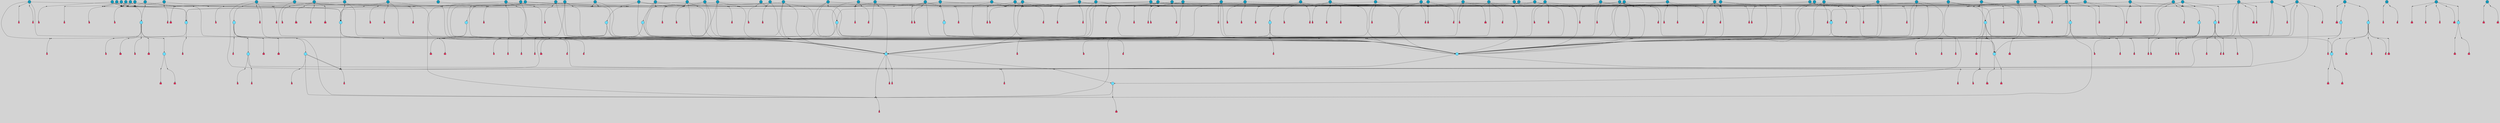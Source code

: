 // File exported with GEGELATI v1.3.1
// On the 2024-04-08 17:40:51
// With the File::TPGGraphDotExporter
digraph{
	graph[pad = "0.212, 0.055" bgcolor = lightgray]
	node[shape=circle style = filled label = ""]
		T7 [fillcolor="#66ddff"]
		T9 [fillcolor="#66ddff"]
		T11 [fillcolor="#66ddff"]
		T24 [fillcolor="#66ddff"]
		T59 [fillcolor="#66ddff"]
		T95 [fillcolor="#66ddff"]
		T102 [fillcolor="#66ddff"]
		T111 [fillcolor="#66ddff"]
		T129 [fillcolor="#66ddff"]
		T160 [fillcolor="#1199bb"]
		T214 [fillcolor="#66ddff"]
		T242 [fillcolor="#66ddff"]
		T258 [fillcolor="#66ddff"]
		T280 [fillcolor="#1199bb"]
		T283 [fillcolor="#66ddff"]
		T320 [fillcolor="#66ddff"]
		T321 [fillcolor="#66ddff"]
		T322 [fillcolor="#66ddff"]
		T323 [fillcolor="#1199bb"]
		T324 [fillcolor="#66ddff"]
		T325 [fillcolor="#66ddff"]
		T326 [fillcolor="#66ddff"]
		T327 [fillcolor="#1199bb"]
		T335 [fillcolor="#1199bb"]
		T358 [fillcolor="#1199bb"]
		T399 [fillcolor="#66ddff"]
		T403 [fillcolor="#1199bb"]
		T404 [fillcolor="#1199bb"]
		T407 [fillcolor="#66ddff"]
		T408 [fillcolor="#66ddff"]
		T409 [fillcolor="#1199bb"]
		T413 [fillcolor="#1199bb"]
		T414 [fillcolor="#1199bb"]
		T415 [fillcolor="#1199bb"]
		T20 [fillcolor="#1199bb"]
		T420 [fillcolor="#1199bb"]
		T423 [fillcolor="#1199bb"]
		T424 [fillcolor="#1199bb"]
		T427 [fillcolor="#1199bb"]
		T428 [fillcolor="#1199bb"]
		T429 [fillcolor="#1199bb"]
		T430 [fillcolor="#1199bb"]
		T433 [fillcolor="#1199bb"]
		T437 [fillcolor="#1199bb"]
		T438 [fillcolor="#1199bb"]
		T439 [fillcolor="#1199bb"]
		T440 [fillcolor="#66ddff"]
		T441 [fillcolor="#1199bb"]
		T449 [fillcolor="#1199bb"]
		T453 [fillcolor="#1199bb"]
		T456 [fillcolor="#1199bb"]
		T459 [fillcolor="#1199bb"]
		T460 [fillcolor="#1199bb"]
		T466 [fillcolor="#1199bb"]
		T468 [fillcolor="#1199bb"]
		T473 [fillcolor="#1199bb"]
		T476 [fillcolor="#1199bb"]
		T479 [fillcolor="#1199bb"]
		T483 [fillcolor="#1199bb"]
		T486 [fillcolor="#1199bb"]
		T487 [fillcolor="#66ddff"]
		T488 [fillcolor="#1199bb"]
		T489 [fillcolor="#1199bb"]
		T502 [fillcolor="#1199bb"]
		T504 [fillcolor="#1199bb"]
		T506 [fillcolor="#1199bb"]
		T508 [fillcolor="#1199bb"]
		T510 [fillcolor="#1199bb"]
		T511 [fillcolor="#1199bb"]
		T512 [fillcolor="#1199bb"]
		T517 [fillcolor="#1199bb"]
		T519 [fillcolor="#1199bb"]
		T520 [fillcolor="#1199bb"]
		T522 [fillcolor="#1199bb"]
		T528 [fillcolor="#1199bb"]
		T30 [fillcolor="#1199bb"]
		T532 [fillcolor="#1199bb"]
		T533 [fillcolor="#1199bb"]
		T534 [fillcolor="#1199bb"]
		T537 [fillcolor="#1199bb"]
		T538 [fillcolor="#1199bb"]
		T539 [fillcolor="#1199bb"]
		T540 [fillcolor="#1199bb"]
		T541 [fillcolor="#1199bb"]
		T542 [fillcolor="#1199bb"]
		T543 [fillcolor="#1199bb"]
		T545 [fillcolor="#66ddff"]
		T548 [fillcolor="#1199bb"]
		T549 [fillcolor="#1199bb"]
		T550 [fillcolor="#1199bb"]
		T552 [fillcolor="#66ddff"]
		T553 [fillcolor="#1199bb"]
		T556 [fillcolor="#1199bb"]
		T557 [fillcolor="#1199bb"]
		T558 [fillcolor="#1199bb"]
		T560 [fillcolor="#1199bb"]
		T561 [fillcolor="#1199bb"]
		T562 [fillcolor="#1199bb"]
		T563 [fillcolor="#1199bb"]
		T564 [fillcolor="#1199bb"]
		T565 [fillcolor="#1199bb"]
		T566 [fillcolor="#1199bb"]
		T567 [fillcolor="#1199bb"]
		T568 [fillcolor="#1199bb"]
		T569 [fillcolor="#1199bb"]
		T570 [fillcolor="#1199bb"]
		T571 [fillcolor="#1199bb"]
		T572 [fillcolor="#1199bb"]
		T573 [fillcolor="#1199bb"]
		P5629 [fillcolor="#cccccc" shape=point] //-3|
		I5629 [shape=box style=invis label="1|6&2|7#0|7&#92;n10|2&0|7#1|3&#92;n9|6&2|7#2|2&#92;n5|3&0|7#0|7&#92;n1|6&2|3#0|0&#92;n2|3&2|3#2|2&#92;n5|1&2|6#0|6&#92;n"]
		P5629 -> I5629[style=invis]
		A4247 [fillcolor="#ff3366" shape=box margin=0.03 width=0 height=0 label="7"]
		T7 -> P5629 -> A4247
		P5630 [fillcolor="#cccccc" shape=point] //5|
		I5630 [shape=box style=invis label="0|5&2|3#0|1&#92;n0|6&2|1#2|4&#92;n6|2&2|6#0|7&#92;n7|4&0|3#0|1&#92;n5|4&0|7#1|6&#92;n9|1&0|5#2|2&#92;n6|3&2|3#1|7&#92;n11|7&2|4#1|6&#92;n2|5&0|1#0|0&#92;n4|7&0|0#0|2&#92;n6|2&0|6#0|0&#92;n2|1&2|6#2|4&#92;n10|0&2|0#1|0&#92;n6|6&2|4#0|6&#92;n"]
		P5630 -> I5630[style=invis]
		A4248 [fillcolor="#ff3366" shape=box margin=0.03 width=0 height=0 label="8"]
		T7 -> P5630 -> A4248
		P5631 [fillcolor="#cccccc" shape=point] //-6|
		I5631 [shape=box style=invis label="11|1&0|7#2|0&#92;n10|4&0|1#1|0&#92;n4|3&2|4#2|1&#92;n0|5&2|0#0|0&#92;n6|1&0|0#0|3&#92;n8|2&2|0#0|4&#92;n11|4&2|0#1|6&#92;n7|0&2|6#2|3&#92;n5|3&2|6#2|0&#92;n2|0&2|0#0|4&#92;n"]
		P5631 -> I5631[style=invis]
		A4249 [fillcolor="#ff3366" shape=box margin=0.03 width=0 height=0 label="9"]
		T9 -> P5631 -> A4249
		P5632 [fillcolor="#cccccc" shape=point] //2|
		I5632 [shape=box style=invis label="6|3&2|7#1|4&#92;n8|6&0|0#2|5&#92;n2|1&0|2#0|3&#92;n8|7&0|6#0|4&#92;n2|1&2|0#0|1&#92;n0|0&2|2#2|3&#92;n6|6&0|7#2|1&#92;n6|1&0|7#2|6&#92;n5|4&2|7#0|4&#92;n0|3&0|4#2|0&#92;n11|0&2|0#2|5&#92;n4|5&2|5#2|4&#92;n5|7&0|6#0|4&#92;n9|7&2|5#0|3&#92;n5|4&2|1#0|3&#92;n5|3&0|1#1|7&#92;n0|4&0|3#2|5&#92;n"]
		P5632 -> I5632[style=invis]
		A4250 [fillcolor="#ff3366" shape=box margin=0.03 width=0 height=0 label="10"]
		T9 -> P5632 -> A4250
		P5633 [fillcolor="#cccccc" shape=point] //6|
		I5633 [shape=box style=invis label="3|0&2|7#2|2&#92;n3|2&0|4#2|5&#92;n5|1&0|2#1|0&#92;n8|7&0|1#2|0&#92;n8|5&0|3#0|6&#92;n0|2&0|2#2|3&#92;n1|5&2|5#0|5&#92;n5|6&0|6#0|7&#92;n6|7&0|0#2|6&#92;n1|2&2|3#0|0&#92;n7|7&2|3#0|4&#92;n0|7&2|7#0|6&#92;n1|0&2|2#2|7&#92;n4|4&0|1#0|0&#92;n"]
		P5633 -> I5633[style=invis]
		A4251 [fillcolor="#ff3366" shape=box margin=0.03 width=0 height=0 label="11"]
		T11 -> P5633 -> A4251
		P5634 [fillcolor="#cccccc" shape=point] //-4|
		I5634 [shape=box style=invis label="4|1&0|4#2|6&#92;n1|2&2|2#2|0&#92;n1|2&2|0#0|6&#92;n8|4&2|3#2|5&#92;n5|5&2|1#1|0&#92;n"]
		P5634 -> I5634[style=invis]
		A4252 [fillcolor="#ff3366" shape=box margin=0.03 width=0 height=0 label="12"]
		T11 -> P5634 -> A4252
		P5635 [fillcolor="#cccccc" shape=point] //1|
		I5635 [shape=box style=invis label="5|1&0|6#2|7&#92;n2|4&0|4#2|2&#92;n0|6&0|5#0|4&#92;n10|6&2|5#1|6&#92;n9|3&0|1#1|7&#92;n10|3&2|2#1|0&#92;n5|0&0|0#2|1&#92;n11|3&2|3#1|5&#92;n10|3&0|1#1|0&#92;n2|4&0|1#0|1&#92;n0|2&0|3#2|4&#92;n9|2&2|1#2|5&#92;n11|7&2|6#2|6&#92;n"]
		P5635 -> I5635[style=invis]
		T24 -> P5635 -> T7
		P5636 [fillcolor="#cccccc" shape=point] //5|
		I5636 [shape=box style=invis label="3|0&2|0#0|1&#92;n3|0&0|7#0|1&#92;n5|3&0|2#2|6&#92;n4|4&2|4#2|6&#92;n11|2&0|7#1|6&#92;n2|7&2|2#2|5&#92;n9|3&2|6#2|7&#92;n7|7&0|0#0|4&#92;n6|1&2|4#2|3&#92;n5|4&2|0#1|6&#92;n1|3&0|7#0|4&#92;n"]
		P5636 -> I5636[style=invis]
		A4253 [fillcolor="#ff3366" shape=box margin=0.03 width=0 height=0 label="7"]
		T24 -> P5636 -> A4253
		P5637 [fillcolor="#cccccc" shape=point] //-2|
		I5637 [shape=box style=invis label="4|1&0|4#0|3&#92;n4|2&0|5#2|0&#92;n5|5&2|6#0|5&#92;n1|4&0|1#0|2&#92;n6|3&2|7#1|5&#92;n0|4&2|0#0|3&#92;n8|5&2|5#1|2&#92;n10|7&2|7#1|1&#92;n3|4&0|0#2|1&#92;n3|6&2|5#2|5&#92;n8|3&0|1#0|7&#92;n10|0&2|7#1|3&#92;n4|1&2|4#0|1&#92;n9|3&2|0#0|4&#92;n3|6&2|0#0|4&#92;n1|2&0|6#2|1&#92;n4|0&2|1#2|2&#92;n"]
		P5637 -> I5637[style=invis]
		A4254 [fillcolor="#ff3366" shape=box margin=0.03 width=0 height=0 label="14"]
		T24 -> P5637 -> A4254
		P5638 [fillcolor="#cccccc" shape=point] //8|
		I5638 [shape=box style=invis label="9|0&0|1#2|0&#92;n10|1&2|5#1|4&#92;n8|2&2|6#0|4&#92;n4|5&0|3#0|1&#92;n2|4&2|5#2|3&#92;n4|2&2|2#0|2&#92;n7|5&0|2#0|0&#92;n8|2&2|1#1|3&#92;n8|7&0|7#2|1&#92;n1|1&0|0#0|7&#92;n5|6&2|5#1|0&#92;n6|3&2|5#0|0&#92;n11|4&0|3#2|6&#92;n1|2&2|4#0|7&#92;n5|6&0|1#2|0&#92;n11|3&0|2#0|7&#92;n"]
		P5638 -> I5638[style=invis]
		A4255 [fillcolor="#ff3366" shape=box margin=0.03 width=0 height=0 label="6"]
		T59 -> P5638 -> A4255
		T59 -> P5636
		T59 -> P5631
		T59 -> P5636
		P5639 [fillcolor="#cccccc" shape=point] //4|
		I5639 [shape=box style=invis label="4|3&0|6#0|3&#92;n5|7&2|3#2|2&#92;n5|6&0|7#1|2&#92;n1|4&2|6#0|3&#92;n8|4&2|1#2|5&#92;n9|5&2|4#1|4&#92;n2|4&0|5#0|7&#92;n10|0&0|6#1|3&#92;n3|0&0|6#0|2&#92;n2|7&2|7#2|6&#92;n5|2&0|5#1|5&#92;n10|4&2|5#1|7&#92;n4|0&0|4#2|4&#92;n11|1&0|4#2|6&#92;n10|6&2|0#1|4&#92;n9|7&0|3#1|4&#92;n4|5&2|7#0|6&#92;n11|5&2|6#2|3&#92;n0|3&0|5#0|1&#92;n"]
		P5639 -> I5639[style=invis]
		A4256 [fillcolor="#ff3366" shape=box margin=0.03 width=0 height=0 label="13"]
		T95 -> P5639 -> A4256
		P5640 [fillcolor="#cccccc" shape=point] //8|
		I5640 [shape=box style=invis label="9|7&0|5#2|5&#92;n3|3&2|3#0|2&#92;n9|5&2|2#1|0&#92;n2|3&0|6#0|3&#92;n4|4&2|5#2|7&#92;n11|3&2|0#1|5&#92;n6|6&2|1#2|2&#92;n4|6&0|1#2|2&#92;n2|5&2|7#2|2&#92;n7|7&2|2#2|3&#92;n6|5&0|3#2|6&#92;n6|7&0|6#0|2&#92;n"]
		P5640 -> I5640[style=invis]
		A4257 [fillcolor="#ff3366" shape=box margin=0.03 width=0 height=0 label="14"]
		T95 -> P5640 -> A4257
		P5641 [fillcolor="#cccccc" shape=point] //2|
		I5641 [shape=box style=invis label="4|1&0|4#2|6&#92;n5|5&2|1#1|0&#92;n1|0&2|0#0|6&#92;n8|4&2|3#2|5&#92;n"]
		P5641 -> I5641[style=invis]
		T95 -> P5641 -> T11
		P5642 [fillcolor="#cccccc" shape=point] //-9|
		I5642 [shape=box style=invis label="2|0&2|0#2|1&#92;n4|4&2|4#2|6&#92;n9|1&0|3#1|7&#92;n5|3&0|2#2|6&#92;n2|7&2|2#2|5&#92;n5|4&2|0#1|6&#92;n3|0&0|7#0|1&#92;n1|3&0|7#0|4&#92;n11|6&2|2#0|7&#92;n7|7&0|0#0|4&#92;n11|0&0|7#1|6&#92;n9|3&2|6#2|7&#92;n"]
		P5642 -> I5642[style=invis]
		A4258 [fillcolor="#ff3366" shape=box margin=0.03 width=0 height=0 label="7"]
		T95 -> P5642 -> A4258
		P5643 [fillcolor="#cccccc" shape=point] //-8|
		I5643 [shape=box style=invis label="7|5&0|4#2|4&#92;n"]
		P5643 -> I5643[style=invis]
		A4259 [fillcolor="#ff3366" shape=box margin=0.03 width=0 height=0 label="3"]
		T95 -> P5643 -> A4259
		P5644 [fillcolor="#cccccc" shape=point] //7|
		I5644 [shape=box style=invis label="3|3&2|7#0|4&#92;n4|3&2|6#0|3&#92;n8|4&0|6#1|2&#92;n5|6&2|3#0|4&#92;n0|7&2|1#0|5&#92;n8|7&2|2#2|5&#92;n9|1&0|0#1|0&#92;n10|1&2|1#1|4&#92;n10|5&0|6#1|7&#92;n5|2&2|3#0|4&#92;n2|0&2|6#2|7&#92;n1|7&0|1#0|7&#92;n"]
		P5644 -> I5644[style=invis]
		A4260 [fillcolor="#ff3366" shape=box margin=0.03 width=0 height=0 label="2"]
		T102 -> P5644 -> A4260
		T102 -> P5643
		P5645 [fillcolor="#cccccc" shape=point] //8|
		I5645 [shape=box style=invis label="7|0&0|2#1|4&#92;n8|1&2|3#0|5&#92;n0|6&0|5#0|5&#92;n3|7&2|1#0|6&#92;n9|4&2|7#1|6&#92;n1|7&2|5#2|2&#92;n8|5&2|0#0|3&#92;n0|2&0|2#0|0&#92;n3|5&0|2#0|3&#92;n"]
		P5645 -> I5645[style=invis]
		A4261 [fillcolor="#ff3366" shape=box margin=0.03 width=0 height=0 label="5"]
		T102 -> P5645 -> A4261
		P5646 [fillcolor="#cccccc" shape=point] //-5|
		I5646 [shape=box style=invis label="0|0&2|3#0|2&#92;n10|5&0|6#1|3&#92;n7|3&0|6#2|3&#92;n3|4&0|6#0|6&#92;n10|5&0|2#1|1&#92;n5|0&0|1#0|3&#92;n6|6&2|5#1|5&#92;n7|4&0|2#1|7&#92;n5|7&0|1#2|5&#92;n1|5&0|0#0|3&#92;n7|5&2|1#2|6&#92;n9|0&0|2#0|0&#92;n4|0&2|4#0|0&#92;n4|6&0|0#2|3&#92;n3|1&0|6#2|5&#92;n7|7&2|1#2|3&#92;n9|4&2|2#0|6&#92;n"]
		P5646 -> I5646[style=invis]
		T111 -> P5646 -> T9
		P5647 [fillcolor="#cccccc" shape=point] //7|
		I5647 [shape=box style=invis label="7|4&2|1#2|0&#92;n4|1&2|4#2|3&#92;n5|0&2|0#2|2&#92;n6|1&2|4#2|6&#92;n"]
		P5647 -> I5647[style=invis]
		A4262 [fillcolor="#ff3366" shape=box margin=0.03 width=0 height=0 label="9"]
		T111 -> P5647 -> A4262
		P5648 [fillcolor="#cccccc" shape=point] //2|
		I5648 [shape=box style=invis label="3|0&2|0#0|1&#92;n11|2&0|7#1|6&#92;n8|7&2|4#0|5&#92;n5|3&0|2#2|6&#92;n4|4&2|4#2|6&#92;n3|0&0|7#0|1&#92;n2|7&2|2#2|5&#92;n9|3&2|6#2|7&#92;n7|7&0|0#0|4&#92;n6|1&2|4#1|3&#92;n5|4&2|0#1|6&#92;n1|3&0|7#0|4&#92;n"]
		P5648 -> I5648[style=invis]
		A4263 [fillcolor="#ff3366" shape=box margin=0.03 width=0 height=0 label="7"]
		T111 -> P5648 -> A4263
		T111 -> P5631
		P5649 [fillcolor="#cccccc" shape=point] //8|
		I5649 [shape=box style=invis label="9|0&0|1#2|0&#92;n10|1&2|5#1|4&#92;n8|2&2|6#0|4&#92;n2|4&2|5#2|3&#92;n4|2&2|2#0|2&#92;n7|5&0|2#0|0&#92;n8|2&2|1#1|3&#92;n8|7&0|7#2|1&#92;n1|1&0|0#0|7&#92;n5|6&2|5#1|0&#92;n6|6&2|5#0|0&#92;n11|4&0|3#2|6&#92;n4|2&2|4#0|7&#92;n5|6&0|1#2|0&#92;n11|3&0|2#0|7&#92;n"]
		P5649 -> I5649[style=invis]
		A4264 [fillcolor="#ff3366" shape=box margin=0.03 width=0 height=0 label="6"]
		T129 -> P5649 -> A4264
		T129 -> P5636
		P5650 [fillcolor="#cccccc" shape=point] //10|
		I5650 [shape=box style=invis label="4|5&2|7#2|1&#92;n1|7&2|3#0|6&#92;n3|5&2|2#0|3&#92;n10|3&0|7#1|4&#92;n7|1&0|4#2|6&#92;n10|2&0|3#1|7&#92;n9|5&2|0#0|4&#92;n4|0&0|3#2|7&#92;n11|4&2|6#1|2&#92;n5|4&2|7#0|2&#92;n2|6&2|4#0|0&#92;n6|5&0|7#2|1&#92;n5|3&2|3#1|6&#92;n10|7&2|0#1|2&#92;n"]
		P5650 -> I5650[style=invis]
		A4265 [fillcolor="#ff3366" shape=box margin=0.03 width=0 height=0 label="5"]
		T129 -> P5650 -> A4265
		P5651 [fillcolor="#cccccc" shape=point] //5|
		I5651 [shape=box style=invis label="9|4&2|3#1|3&#92;n0|4&2|4#0|5&#92;n6|1&2|6#2|5&#92;n4|0&0|5#2|0&#92;n"]
		P5651 -> I5651[style=invis]
		A4266 [fillcolor="#ff3366" shape=box margin=0.03 width=0 height=0 label="7"]
		T129 -> P5651 -> A4266
		P5652 [fillcolor="#cccccc" shape=point] //6|
		I5652 [shape=box style=invis label="9|4&2|7#0|6&#92;n8|4&0|1#1|0&#92;n1|3&0|0#2|1&#92;n2|4&0|6#2|2&#92;n5|1&2|5#0|7&#92;n3|0&0|3#2|6&#92;n2|2&2|6#0|2&#92;n8|4&0|4#2|2&#92;n5|1&2|4#0|3&#92;n9|4&0|6#0|6&#92;n5|0&2|2#1|5&#92;n11|7&0|0#1|1&#92;n0|4&0|3#0|3&#92;n7|7&2|4#2|5&#92;n1|5&0|1#2|1&#92;n"]
		P5652 -> I5652[style=invis]
		A4267 [fillcolor="#ff3366" shape=box margin=0.03 width=0 height=0 label="1"]
		T129 -> P5652 -> A4267
		T160 -> P5639
		T160 -> P5642
		P5653 [fillcolor="#cccccc" shape=point] //5|
		I5653 [shape=box style=invis label="6|0&2|7#2|7&#92;n3|6&2|6#2|6&#92;n6|3&0|5#1|2&#92;n"]
		P5653 -> I5653[style=invis]
		A4268 [fillcolor="#ff3366" shape=box margin=0.03 width=0 height=0 label="3"]
		T160 -> P5653 -> A4268
		P5654 [fillcolor="#cccccc" shape=point] //-2|
		I5654 [shape=box style=invis label="11|7&2|0#1|7&#92;n4|3&0|1#2|5&#92;n0|4&2|4#2|7&#92;n1|6&0|0#0|4&#92;n4|0&0|0#0|5&#92;n0|6&2|3#2|0&#92;n9|6&2|5#1|3&#92;n0|7&2|1#2|5&#92;n4|4&0|5#0|1&#92;n10|4&0|0#1|0&#92;n"]
		P5654 -> I5654[style=invis]
		A4269 [fillcolor="#ff3366" shape=box margin=0.03 width=0 height=0 label="12"]
		T160 -> P5654 -> A4269
		T160 -> P5636
		P5655 [fillcolor="#cccccc" shape=point] //6|
		I5655 [shape=box style=invis label="9|4&2|7#0|6&#92;n8|4&0|1#1|0&#92;n1|3&0|0#2|1&#92;n2|4&0|6#2|2&#92;n5|1&2|5#0|7&#92;n3|0&0|3#2|6&#92;n2|2&2|6#0|2&#92;n8|4&0|4#2|2&#92;n5|1&2|4#0|3&#92;n9|4&0|6#0|6&#92;n5|0&2|2#1|5&#92;n11|7&0|0#1|1&#92;n0|4&0|3#0|3&#92;n7|7&2|4#2|5&#92;n1|5&0|1#2|1&#92;n"]
		P5655 -> I5655[style=invis]
		A4270 [fillcolor="#ff3366" shape=box margin=0.03 width=0 height=0 label="1"]
		T214 -> P5655 -> A4270
		P5656 [fillcolor="#cccccc" shape=point] //5|
		I5656 [shape=box style=invis label="9|4&2|3#1|3&#92;n0|4&2|4#0|5&#92;n6|1&2|6#2|5&#92;n4|0&0|5#2|0&#92;n"]
		P5656 -> I5656[style=invis]
		A4271 [fillcolor="#ff3366" shape=box margin=0.03 width=0 height=0 label="7"]
		T214 -> P5656 -> A4271
		P5657 [fillcolor="#cccccc" shape=point] //8|
		I5657 [shape=box style=invis label="9|0&0|1#2|0&#92;n10|1&2|5#1|4&#92;n8|2&2|6#0|4&#92;n2|4&2|5#2|3&#92;n4|2&2|2#0|2&#92;n7|5&0|2#0|0&#92;n8|2&2|1#1|3&#92;n8|7&0|7#2|1&#92;n1|1&0|0#0|7&#92;n5|6&2|5#1|0&#92;n6|6&2|5#0|0&#92;n11|4&0|3#2|6&#92;n4|2&2|4#0|7&#92;n5|6&0|1#2|0&#92;n11|3&0|2#0|7&#92;n"]
		P5657 -> I5657[style=invis]
		A4272 [fillcolor="#ff3366" shape=box margin=0.03 width=0 height=0 label="6"]
		T214 -> P5657 -> A4272
		P5658 [fillcolor="#cccccc" shape=point] //10|
		I5658 [shape=box style=invis label="4|5&2|7#2|1&#92;n1|7&2|3#0|6&#92;n3|5&2|2#0|3&#92;n10|3&0|7#1|4&#92;n7|1&0|4#2|6&#92;n10|2&0|3#1|7&#92;n9|5&2|0#0|4&#92;n4|0&0|3#2|7&#92;n11|4&2|6#1|2&#92;n5|4&2|7#0|2&#92;n2|6&2|4#0|0&#92;n6|5&0|7#2|1&#92;n5|3&2|3#1|6&#92;n10|7&2|0#1|2&#92;n"]
		P5658 -> I5658[style=invis]
		A4273 [fillcolor="#ff3366" shape=box margin=0.03 width=0 height=0 label="5"]
		T214 -> P5658 -> A4273
		P5659 [fillcolor="#cccccc" shape=point] //5|
		I5659 [shape=box style=invis label="3|0&2|0#0|1&#92;n3|0&0|7#0|1&#92;n5|3&0|2#2|6&#92;n4|4&2|4#2|6&#92;n11|2&0|7#1|6&#92;n2|7&2|2#2|5&#92;n9|3&2|6#2|7&#92;n7|7&0|0#0|4&#92;n6|1&2|4#2|3&#92;n5|4&2|0#1|6&#92;n1|3&0|7#0|4&#92;n"]
		P5659 -> I5659[style=invis]
		A4274 [fillcolor="#ff3366" shape=box margin=0.03 width=0 height=0 label="7"]
		T214 -> P5659 -> A4274
		P5660 [fillcolor="#cccccc" shape=point] //5|
		I5660 [shape=box style=invis label="1|6&2|7#0|7&#92;n9|2&2|7#2|2&#92;n10|2&0|7#1|3&#92;n5|3&0|7#0|7&#92;n7|0&2|7#2|2&#92;n1|6&2|3#0|0&#92;n2|3&2|3#2|2&#92;n"]
		P5660 -> I5660[style=invis]
		A4275 [fillcolor="#ff3366" shape=box margin=0.03 width=0 height=0 label="7"]
		T242 -> P5660 -> A4275
		P5661 [fillcolor="#cccccc" shape=point] //-8|
		I5661 [shape=box style=invis label="7|5&0|2#2|1&#92;n1|0&2|6#0|0&#92;n7|1&2|6#1|1&#92;n8|7&0|3#1|6&#92;n3|7&2|3#2|4&#92;n"]
		P5661 -> I5661[style=invis]
		A4276 [fillcolor="#ff3366" shape=box margin=0.03 width=0 height=0 label="2"]
		T242 -> P5661 -> A4276
		P5662 [fillcolor="#cccccc" shape=point] //-3|
		I5662 [shape=box style=invis label="1|1&2|1#0|1&#92;n1|4&0|0#2|4&#92;n11|0&2|3#0|2&#92;n11|6&0|4#0|1&#92;n5|2&0|6#1|5&#92;n3|7&2|6#2|7&#92;n7|7&0|1#2|1&#92;n9|5&2|2#2|0&#92;n6|5&2|6#1|4&#92;n0|7&0|5#2|4&#92;n8|1&0|0#2|3&#92;n0|5&0|3#0|5&#92;n2|0&2|4#0|5&#92;n7|5&2|7#1|3&#92;n8|3&0|0#1|2&#92;n"]
		P5662 -> I5662[style=invis]
		A4277 [fillcolor="#ff3366" shape=box margin=0.03 width=0 height=0 label="1"]
		T242 -> P5662 -> A4277
		P5663 [fillcolor="#cccccc" shape=point] //2|
		I5663 [shape=box style=invis label="9|1&2|3#0|1&#92;n5|3&2|4#2|7&#92;n11|0&2|3#0|4&#92;n7|0&2|4#0|4&#92;n5|2&2|0#2|4&#92;n7|3&0|7#0|5&#92;n"]
		P5663 -> I5663[style=invis]
		A4278 [fillcolor="#ff3366" shape=box margin=0.03 width=0 height=0 label="2"]
		T258 -> P5663 -> A4278
		T258 -> P5631
		P5664 [fillcolor="#cccccc" shape=point] //-5|
		I5664 [shape=box style=invis label="8|7&0|3#0|3&#92;n6|4&2|1#0|5&#92;n2|2&2|6#2|0&#92;n4|7&2|0#2|3&#92;n10|5&2|1#1|5&#92;n2|0&0|7#2|0&#92;n5|3&2|2#2|0&#92;n6|7&0|0#1|0&#92;n"]
		P5664 -> I5664[style=invis]
		A4279 [fillcolor="#ff3366" shape=box margin=0.03 width=0 height=0 label="1"]
		T258 -> P5664 -> A4279
		T258 -> P5641
		T258 -> P5660
		T280 -> P5639
		P5665 [fillcolor="#cccccc" shape=point] //1|
		I5665 [shape=box style=invis label="0|4&0|1#0|1&#92;n10|5&2|5#1|6&#92;n7|7&2|5#2|2&#92;n9|5&0|7#2|7&#92;n8|4&0|3#2|7&#92;n11|0&2|3#0|5&#92;n7|0&0|0#0|1&#92;n4|2&0|4#0|5&#92;n5|1&0|6#2|7&#92;n11|3&0|7#1|3&#92;n"]
		P5665 -> I5665[style=invis]
		T280 -> P5665 -> T7
		P5666 [fillcolor="#cccccc" shape=point] //-3|
		I5666 [shape=box style=invis label="4|5&0|0#0|0&#92;n4|7&0|0#0|2&#92;n0|6&2|1#2|4&#92;n9|1&0|5#2|2&#92;n10|0&2|0#1|0&#92;n6|6&2|4#0|6&#92;n2|5&0|1#0|0&#92;n6|3&2|3#1|7&#92;n11|7&2|4#1|6&#92;n6|2&2|6#0|1&#92;n6|2&0|0#0|0&#92;n9|1&2|6#2|4&#92;n10|4&0|3#1|1&#92;n5|4&2|7#1|6&#92;n"]
		P5666 -> I5666[style=invis]
		T280 -> P5666 -> T95
		P5667 [fillcolor="#cccccc" shape=point] //-10|
		I5667 [shape=box style=invis label="11|0&0|6#2|7&#92;n4|1&2|1#2|5&#92;n4|6&2|3#0|3&#92;n0|2&2|3#2|3&#92;n0|6&0|5#0|4&#92;n3|5&0|3#0|7&#92;n5|3&2|5#0|2&#92;n11|3&0|7#1|1&#92;n10|3&2|2#1|5&#92;n0|7&2|6#2|6&#92;n9|3&0|1#1|7&#92;n2|4&0|1#0|1&#92;n"]
		P5667 -> I5667[style=invis]
		T283 -> P5667 -> T7
		P5668 [fillcolor="#cccccc" shape=point] //3|
		I5668 [shape=box style=invis label="7|2&0|2#2|4&#92;n0|4&0|6#2|7&#92;n9|0&0|1#2|2&#92;n8|6&0|0#1|0&#92;n"]
		P5668 -> I5668[style=invis]
		A4280 [fillcolor="#ff3366" shape=box margin=0.03 width=0 height=0 label="3"]
		T283 -> P5668 -> A4280
		T283 -> P5665
		P5669 [fillcolor="#cccccc" shape=point] //-4|
		I5669 [shape=box style=invis label="4|1&0|4#2|6&#92;n1|2&2|2#2|0&#92;n1|2&2|0#0|6&#92;n8|4&2|3#2|5&#92;n5|5&2|1#1|0&#92;n"]
		P5669 -> I5669[style=invis]
		A4281 [fillcolor="#ff3366" shape=box margin=0.03 width=0 height=0 label="12"]
		T320 -> P5669 -> A4281
		P5670 [fillcolor="#cccccc" shape=point] //-9|
		I5670 [shape=box style=invis label="2|0&2|0#2|1&#92;n4|4&2|4#2|6&#92;n9|1&0|3#1|7&#92;n5|3&0|2#2|6&#92;n2|7&2|2#2|5&#92;n5|4&2|0#1|6&#92;n3|0&0|7#0|1&#92;n1|3&0|7#0|4&#92;n11|6&2|2#0|7&#92;n7|7&0|0#0|4&#92;n11|0&0|7#1|6&#92;n9|3&2|6#2|7&#92;n"]
		P5670 -> I5670[style=invis]
		A4282 [fillcolor="#ff3366" shape=box margin=0.03 width=0 height=0 label="7"]
		T321 -> P5670 -> A4282
		P5671 [fillcolor="#cccccc" shape=point] //6|
		I5671 [shape=box style=invis label="3|0&2|7#2|2&#92;n3|2&0|4#2|5&#92;n5|1&0|2#1|0&#92;n8|7&0|1#2|0&#92;n8|5&0|3#0|6&#92;n0|2&0|2#2|3&#92;n1|5&2|5#0|5&#92;n5|6&0|6#0|7&#92;n6|7&0|0#2|6&#92;n1|2&2|3#0|0&#92;n7|7&2|3#0|4&#92;n0|7&2|7#0|6&#92;n1|0&2|2#2|7&#92;n4|4&0|1#0|0&#92;n"]
		P5671 -> I5671[style=invis]
		A4283 [fillcolor="#ff3366" shape=box margin=0.03 width=0 height=0 label="11"]
		T320 -> P5671 -> A4283
		P5672 [fillcolor="#cccccc" shape=point] //2|
		I5672 [shape=box style=invis label="4|1&0|4#2|6&#92;n5|5&2|1#1|0&#92;n1|0&2|0#0|6&#92;n8|4&2|3#2|5&#92;n"]
		P5672 -> I5672[style=invis]
		T321 -> P5672 -> T320
		P5673 [fillcolor="#cccccc" shape=point] //-3|
		I5673 [shape=box style=invis label="4|5&0|0#0|0&#92;n4|7&0|0#0|2&#92;n0|6&2|1#2|4&#92;n9|1&0|5#2|2&#92;n10|0&2|0#1|0&#92;n6|6&2|4#0|6&#92;n2|5&0|1#0|0&#92;n6|3&2|3#1|7&#92;n11|7&2|4#1|6&#92;n6|2&2|6#0|1&#92;n6|2&0|0#0|0&#92;n9|1&2|6#2|4&#92;n10|4&0|3#1|1&#92;n5|4&2|7#1|6&#92;n"]
		P5673 -> I5673[style=invis]
		T323 -> P5673 -> T321
		P5674 [fillcolor="#cccccc" shape=point] //5|
		I5674 [shape=box style=invis label="0|5&2|3#0|1&#92;n0|6&2|1#2|4&#92;n6|2&2|6#0|7&#92;n7|4&0|3#0|1&#92;n5|4&0|7#1|6&#92;n9|1&0|5#2|2&#92;n6|3&2|3#1|7&#92;n11|7&2|4#1|6&#92;n2|5&0|1#0|0&#92;n4|7&0|0#0|2&#92;n6|2&0|6#0|0&#92;n2|1&2|6#2|4&#92;n10|0&2|0#1|0&#92;n6|6&2|4#0|6&#92;n"]
		P5674 -> I5674[style=invis]
		A4284 [fillcolor="#ff3366" shape=box margin=0.03 width=0 height=0 label="8"]
		T322 -> P5674 -> A4284
		P5675 [fillcolor="#cccccc" shape=point] //8|
		I5675 [shape=box style=invis label="9|7&0|5#2|5&#92;n3|3&2|3#0|2&#92;n9|5&2|2#1|0&#92;n2|3&0|6#0|3&#92;n4|4&2|5#2|7&#92;n11|3&2|0#1|5&#92;n6|6&2|1#2|2&#92;n4|6&0|1#2|2&#92;n2|5&2|7#2|2&#92;n7|7&2|2#2|3&#92;n6|5&0|3#2|6&#92;n6|7&0|6#0|2&#92;n"]
		P5675 -> I5675[style=invis]
		A4285 [fillcolor="#ff3366" shape=box margin=0.03 width=0 height=0 label="14"]
		T321 -> P5675 -> A4285
		P5676 [fillcolor="#cccccc" shape=point] //-3|
		I5676 [shape=box style=invis label="1|6&2|7#0|7&#92;n10|2&0|7#1|3&#92;n9|6&2|7#2|2&#92;n5|3&0|7#0|7&#92;n1|6&2|3#0|0&#92;n2|3&2|3#2|2&#92;n5|1&2|6#0|6&#92;n"]
		P5676 -> I5676[style=invis]
		A4286 [fillcolor="#ff3366" shape=box margin=0.03 width=0 height=0 label="7"]
		T322 -> P5676 -> A4286
		P5677 [fillcolor="#cccccc" shape=point] //-8|
		I5677 [shape=box style=invis label="7|5&0|4#2|4&#92;n"]
		P5677 -> I5677[style=invis]
		A4287 [fillcolor="#ff3366" shape=box margin=0.03 width=0 height=0 label="3"]
		T321 -> P5677 -> A4287
		P5678 [fillcolor="#cccccc" shape=point] //4|
		I5678 [shape=box style=invis label="4|3&0|6#0|3&#92;n5|7&2|3#2|2&#92;n5|6&0|7#1|2&#92;n1|4&2|6#0|3&#92;n8|4&2|1#2|5&#92;n9|5&2|4#1|4&#92;n2|4&0|5#0|7&#92;n10|0&0|6#1|3&#92;n3|0&0|6#0|2&#92;n2|7&2|7#2|6&#92;n5|2&0|5#1|5&#92;n10|4&2|5#1|7&#92;n4|0&0|4#2|4&#92;n11|1&0|4#2|6&#92;n10|6&2|0#1|4&#92;n9|7&0|3#1|4&#92;n4|5&2|7#0|6&#92;n11|5&2|6#2|3&#92;n0|3&0|5#0|1&#92;n"]
		P5678 -> I5678[style=invis]
		A4288 [fillcolor="#ff3366" shape=box margin=0.03 width=0 height=0 label="13"]
		T321 -> P5678 -> A4288
		P5679 [fillcolor="#cccccc" shape=point] //1|
		I5679 [shape=box style=invis label="0|4&0|1#0|1&#92;n10|5&2|5#1|6&#92;n7|7&2|5#2|2&#92;n9|5&0|7#2|7&#92;n8|4&0|3#2|7&#92;n11|0&2|3#0|5&#92;n7|0&0|0#0|1&#92;n4|2&0|4#0|5&#92;n5|1&0|6#2|7&#92;n11|3&0|7#1|3&#92;n"]
		P5679 -> I5679[style=invis]
		T323 -> P5679 -> T322
		P5680 [fillcolor="#cccccc" shape=point] //4|
		I5680 [shape=box style=invis label="4|3&0|6#0|3&#92;n5|7&2|3#2|2&#92;n5|6&0|7#1|2&#92;n1|4&2|6#0|3&#92;n8|4&2|1#2|5&#92;n9|5&2|4#1|4&#92;n2|4&0|5#0|7&#92;n10|0&0|6#1|3&#92;n3|0&0|6#0|2&#92;n2|7&2|7#2|6&#92;n5|2&0|5#1|5&#92;n10|4&2|5#1|7&#92;n4|0&0|4#2|4&#92;n11|1&0|4#2|6&#92;n10|6&2|0#1|4&#92;n9|7&0|3#1|4&#92;n4|5&2|7#0|6&#92;n11|5&2|6#2|3&#92;n0|3&0|5#0|1&#92;n"]
		P5680 -> I5680[style=invis]
		A4289 [fillcolor="#ff3366" shape=box margin=0.03 width=0 height=0 label="13"]
		T323 -> P5680 -> A4289
		P5681 [fillcolor="#cccccc" shape=point] //-9|
		I5681 [shape=box style=invis label="2|0&2|0#2|1&#92;n4|4&2|4#2|6&#92;n9|1&0|3#1|7&#92;n5|3&0|2#2|6&#92;n2|7&2|2#2|5&#92;n5|4&2|0#1|6&#92;n3|0&0|7#0|1&#92;n1|3&0|7#0|4&#92;n11|6&2|2#0|7&#92;n7|7&0|0#0|4&#92;n11|0&0|7#1|6&#92;n9|3&2|6#2|7&#92;n"]
		P5681 -> I5681[style=invis]
		A4290 [fillcolor="#ff3366" shape=box margin=0.03 width=0 height=0 label="7"]
		T325 -> P5681 -> A4290
		P5682 [fillcolor="#cccccc" shape=point] //-4|
		I5682 [shape=box style=invis label="4|1&0|4#2|6&#92;n1|2&2|2#2|0&#92;n1|2&2|0#0|6&#92;n8|4&2|3#2|5&#92;n5|5&2|1#1|0&#92;n"]
		P5682 -> I5682[style=invis]
		A4291 [fillcolor="#ff3366" shape=box margin=0.03 width=0 height=0 label="12"]
		T324 -> P5682 -> A4291
		P5683 [fillcolor="#cccccc" shape=point] //6|
		I5683 [shape=box style=invis label="3|0&2|7#2|2&#92;n3|2&0|4#2|5&#92;n5|1&0|2#1|0&#92;n8|7&0|1#2|0&#92;n8|5&0|3#0|6&#92;n0|2&0|2#2|3&#92;n1|5&2|5#0|5&#92;n5|6&0|6#0|7&#92;n6|7&0|0#2|6&#92;n1|2&2|3#0|0&#92;n7|7&2|3#0|4&#92;n0|7&2|7#0|6&#92;n1|0&2|2#2|7&#92;n4|4&0|1#0|0&#92;n"]
		P5683 -> I5683[style=invis]
		A4292 [fillcolor="#ff3366" shape=box margin=0.03 width=0 height=0 label="11"]
		T324 -> P5683 -> A4292
		P5684 [fillcolor="#cccccc" shape=point] //2|
		I5684 [shape=box style=invis label="4|1&0|4#2|6&#92;n5|5&2|1#1|0&#92;n1|0&2|0#0|6&#92;n8|4&2|3#2|5&#92;n"]
		P5684 -> I5684[style=invis]
		T325 -> P5684 -> T324
		P5685 [fillcolor="#cccccc" shape=point] //4|
		I5685 [shape=box style=invis label="4|3&0|6#0|3&#92;n5|7&2|3#2|2&#92;n5|6&0|7#1|2&#92;n1|4&2|6#0|3&#92;n8|4&2|1#2|5&#92;n9|5&2|4#1|4&#92;n2|4&0|5#0|7&#92;n10|0&0|6#1|3&#92;n3|0&0|6#0|2&#92;n2|7&2|7#2|6&#92;n5|2&0|5#1|5&#92;n10|4&2|5#1|7&#92;n4|0&0|4#2|4&#92;n11|1&0|4#2|6&#92;n10|6&2|0#1|4&#92;n9|7&0|3#1|4&#92;n4|5&2|7#0|6&#92;n11|5&2|6#2|3&#92;n0|3&0|5#0|1&#92;n"]
		P5685 -> I5685[style=invis]
		A4293 [fillcolor="#ff3366" shape=box margin=0.03 width=0 height=0 label="13"]
		T325 -> P5685 -> A4293
		P5686 [fillcolor="#cccccc" shape=point] //-3|
		I5686 [shape=box style=invis label="4|5&0|0#0|0&#92;n4|7&0|0#0|2&#92;n0|6&2|1#2|4&#92;n9|1&0|5#2|2&#92;n10|0&2|0#1|0&#92;n6|6&2|4#0|6&#92;n2|5&0|1#0|0&#92;n6|3&2|3#1|7&#92;n11|7&2|4#1|6&#92;n6|2&2|6#0|1&#92;n6|2&0|0#0|0&#92;n9|1&2|6#2|4&#92;n10|4&0|3#1|1&#92;n5|4&2|7#1|6&#92;n"]
		P5686 -> I5686[style=invis]
		T327 -> P5686 -> T325
		P5687 [fillcolor="#cccccc" shape=point] //5|
		I5687 [shape=box style=invis label="0|5&2|3#0|1&#92;n0|6&2|1#2|4&#92;n6|2&2|6#0|7&#92;n7|4&0|3#0|1&#92;n5|4&0|7#1|6&#92;n9|1&0|5#2|2&#92;n6|3&2|3#1|7&#92;n11|7&2|4#1|6&#92;n2|5&0|1#0|0&#92;n4|7&0|0#0|2&#92;n6|2&0|6#0|0&#92;n2|1&2|6#2|4&#92;n10|0&2|0#1|0&#92;n6|6&2|4#0|6&#92;n"]
		P5687 -> I5687[style=invis]
		A4294 [fillcolor="#ff3366" shape=box margin=0.03 width=0 height=0 label="8"]
		T326 -> P5687 -> A4294
		P5688 [fillcolor="#cccccc" shape=point] //-8|
		I5688 [shape=box style=invis label="7|5&0|4#2|4&#92;n"]
		P5688 -> I5688[style=invis]
		A4295 [fillcolor="#ff3366" shape=box margin=0.03 width=0 height=0 label="3"]
		T325 -> P5688 -> A4295
		P5689 [fillcolor="#cccccc" shape=point] //-3|
		I5689 [shape=box style=invis label="1|6&2|7#0|7&#92;n10|2&0|7#1|3&#92;n9|6&2|7#2|2&#92;n5|3&0|7#0|7&#92;n1|6&2|3#0|0&#92;n2|3&2|3#2|2&#92;n5|1&2|6#0|6&#92;n"]
		P5689 -> I5689[style=invis]
		A4296 [fillcolor="#ff3366" shape=box margin=0.03 width=0 height=0 label="7"]
		T326 -> P5689 -> A4296
		P5690 [fillcolor="#cccccc" shape=point] //8|
		I5690 [shape=box style=invis label="9|7&0|5#2|5&#92;n3|3&2|3#0|2&#92;n9|5&2|2#1|0&#92;n2|3&0|6#0|3&#92;n4|4&2|5#2|7&#92;n11|3&2|0#1|5&#92;n6|6&2|1#2|2&#92;n4|6&0|1#2|2&#92;n2|5&2|7#2|2&#92;n7|7&2|2#2|3&#92;n6|5&0|3#2|6&#92;n6|7&0|6#0|2&#92;n"]
		P5690 -> I5690[style=invis]
		A4297 [fillcolor="#ff3366" shape=box margin=0.03 width=0 height=0 label="14"]
		T325 -> P5690 -> A4297
		P5691 [fillcolor="#cccccc" shape=point] //1|
		I5691 [shape=box style=invis label="0|4&0|1#0|1&#92;n10|5&2|5#1|6&#92;n7|7&2|5#2|2&#92;n9|5&0|7#2|7&#92;n8|4&0|3#2|7&#92;n11|0&2|3#0|5&#92;n7|0&0|0#0|1&#92;n4|2&0|4#0|5&#92;n5|1&0|6#2|7&#92;n11|3&0|7#1|3&#92;n"]
		P5691 -> I5691[style=invis]
		T327 -> P5691 -> T326
		P5692 [fillcolor="#cccccc" shape=point] //4|
		I5692 [shape=box style=invis label="4|3&0|6#0|3&#92;n5|7&2|3#2|2&#92;n5|6&0|7#1|2&#92;n1|4&2|6#0|3&#92;n8|4&2|1#2|5&#92;n9|5&2|4#1|4&#92;n2|4&0|5#0|7&#92;n10|0&0|6#1|3&#92;n3|0&0|6#0|2&#92;n2|7&2|7#2|6&#92;n5|2&0|5#1|5&#92;n10|4&2|5#1|7&#92;n4|0&0|4#2|4&#92;n11|1&0|4#2|6&#92;n10|6&2|0#1|4&#92;n9|7&0|3#1|4&#92;n4|5&2|7#0|6&#92;n11|5&2|6#2|3&#92;n0|3&0|5#0|1&#92;n"]
		P5692 -> I5692[style=invis]
		A4298 [fillcolor="#ff3366" shape=box margin=0.03 width=0 height=0 label="13"]
		T327 -> P5692 -> A4298
		P5693 [fillcolor="#cccccc" shape=point] //9|
		I5693 [shape=box style=invis label="7|1&2|2#2|5&#92;n1|0&2|5#2|1&#92;n11|6&0|4#0|1&#92;n10|6&0|3#1|6&#92;n7|1&0|0#2|6&#92;n4|0&2|6#0|1&#92;n4|6&0|4#2|7&#92;n10|0&2|3#1|0&#92;n1|0&2|3#0|7&#92;n1|6&2|0#0|5&#92;n6|2&0|1#0|7&#92;n9|2&0|3#2|7&#92;n5|3&0|6#0|6&#92;n3|1&0|3#0|5&#92;n1|7&2|5#2|3&#92;n8|1&2|7#0|6&#92;n10|3&2|0#1|4&#92;n7|6&2|4#0|2&#92;n7|4&2|6#0|3&#92;n"]
		P5693 -> I5693[style=invis]
		T335 -> P5693 -> T7
		P5694 [fillcolor="#cccccc" shape=point] //7|
		I5694 [shape=box style=invis label="2|0&2|1#2|0&#92;n9|1&0|6#0|3&#92;n11|7&0|4#1|0&#92;n"]
		P5694 -> I5694[style=invis]
		T335 -> P5694 -> T111
		T335 -> P5629
		P5695 [fillcolor="#cccccc" shape=point] //10|
		I5695 [shape=box style=invis label="4|5&2|7#2|1&#92;n1|7&2|3#0|6&#92;n3|5&2|2#0|3&#92;n10|3&0|7#1|4&#92;n7|1&0|4#2|6&#92;n10|2&0|3#1|7&#92;n9|5&2|0#0|4&#92;n4|0&0|3#2|7&#92;n11|4&2|6#1|2&#92;n5|4&2|7#0|2&#92;n2|6&2|4#0|0&#92;n6|5&0|7#2|1&#92;n5|3&2|3#1|6&#92;n10|7&2|0#1|2&#92;n"]
		P5695 -> I5695[style=invis]
		A4299 [fillcolor="#ff3366" shape=box margin=0.03 width=0 height=0 label="5"]
		T335 -> P5695 -> A4299
		P5696 [fillcolor="#cccccc" shape=point] //-3|
		I5696 [shape=box style=invis label="11|7&0|0#0|2&#92;n4|0&0|1#0|5&#92;n4|1&0|6#2|6&#92;n11|5&0|1#1|1&#92;n8|0&2|5#0|0&#92;n"]
		P5696 -> I5696[style=invis]
		T335 -> P5696 -> T24
		P5697 [fillcolor="#cccccc" shape=point] //6|
		I5697 [shape=box style=invis label="7|0&2|5#1|2&#92;n10|6&2|1#1|3&#92;n7|5&0|2#0|7&#92;n10|7&0|1#1|5&#92;n4|6&2|5#0|5&#92;n4|4&0|7#2|7&#92;n"]
		P5697 -> I5697[style=invis]
		A4300 [fillcolor="#ff3366" shape=box margin=0.03 width=0 height=0 label="7"]
		T358 -> P5697 -> A4300
		P5698 [fillcolor="#cccccc" shape=point] //6|
		I5698 [shape=box style=invis label="0|5&2|3#0|1&#92;n0|6&2|1#2|4&#92;n9|1&0|5#2|2&#92;n7|4&0|3#0|1&#92;n5|4&0|7#1|6&#92;n2|5&0|1#0|0&#92;n6|3&2|3#1|7&#92;n11|7&2|4#1|6&#92;n6|2&2|6#0|1&#92;n4|7&0|0#0|2&#92;n6|2&0|6#0|0&#92;n9|1&2|6#2|4&#92;n10|0&2|0#1|0&#92;n6|6&2|4#0|6&#92;n"]
		P5698 -> I5698[style=invis]
		A4301 [fillcolor="#ff3366" shape=box margin=0.03 width=0 height=0 label="8"]
		T358 -> P5698 -> A4301
		P5699 [fillcolor="#cccccc" shape=point] //1|
		I5699 [shape=box style=invis label="9|0&0|1#1|4&#92;n4|4&2|6#2|6&#92;n4|2&2|3#0|2&#92;n9|3&2|6#1|6&#92;n3|7&2|1#2|7&#92;n2|0&0|2#2|1&#92;n3|3&2|0#2|1&#92;n7|5&0|4#0|4&#92;n5|3&0|7#2|4&#92;n"]
		P5699 -> I5699[style=invis]
		A4302 [fillcolor="#ff3366" shape=box margin=0.03 width=0 height=0 label="7"]
		T358 -> P5699 -> A4302
		P5700 [fillcolor="#cccccc" shape=point] //-9|
		I5700 [shape=box style=invis label="10|5&2|4#1|3&#92;n1|5&0|1#2|2&#92;n3|4&0|1#0|2&#92;n11|7&0|1#2|3&#92;n5|3&0|0#2|0&#92;n3|3&0|1#2|5&#92;n3|4&2|7#0|3&#92;n2|2&0|5#2|5&#92;n7|5&2|4#2|5&#92;n1|5&0|3#2|5&#92;n0|0&2|1#0|3&#92;n5|1&2|2#1|7&#92;n2|6&0|7#0|2&#92;n"]
		P5700 -> I5700[style=invis]
		A4303 [fillcolor="#ff3366" shape=box margin=0.03 width=0 height=0 label="1"]
		T358 -> P5700 -> A4303
		P5701 [fillcolor="#cccccc" shape=point] //-9|
		I5701 [shape=box style=invis label="4|7&2|6#0|5&#92;n11|3&0|2#2|6&#92;n10|2&2|4#1|6&#92;n3|0&2|6#2|7&#92;n4|3&0|5#0|7&#92;n2|3&0|7#0|7&#92;n10|6&0|7#1|5&#92;n10|1&2|2#1|1&#92;n1|7&0|3#2|6&#92;n"]
		P5701 -> I5701[style=invis]
		A4304 [fillcolor="#ff3366" shape=box margin=0.03 width=0 height=0 label="4"]
		T358 -> P5701 -> A4304
		P5702 [fillcolor="#cccccc" shape=point] //5|
		I5702 [shape=box style=invis label="3|0&2|0#2|1&#92;n3|0&0|7#0|1&#92;n5|3&0|2#2|6&#92;n4|4&2|4#2|6&#92;n5|4&2|0#1|6&#92;n2|7&2|2#2|5&#92;n1|3&0|7#0|4&#92;n11|6&2|2#0|7&#92;n7|7&0|0#0|4&#92;n6|1&2|4#2|3&#92;n11|0&0|7#1|6&#92;n9|3&2|6#2|7&#92;n"]
		P5702 -> I5702[style=invis]
		A4305 [fillcolor="#ff3366" shape=box margin=0.03 width=0 height=0 label="7"]
		T399 -> P5702 -> A4305
		P5703 [fillcolor="#cccccc" shape=point] //-6|
		I5703 [shape=box style=invis label="7|5&2|5#1|5&#92;n9|6&2|3#0|3&#92;n10|6&2|1#1|0&#92;n7|5&2|2#0|7&#92;n6|0&2|5#0|7&#92;n8|0&0|5#1|3&#92;n"]
		P5703 -> I5703[style=invis]
		A4306 [fillcolor="#ff3366" shape=box margin=0.03 width=0 height=0 label="7"]
		T399 -> P5703 -> A4306
		P5704 [fillcolor="#cccccc" shape=point] //8|
		I5704 [shape=box style=invis label="4|4&2|0#2|6&#92;n2|5&0|2#0|2&#92;n5|3&0|2#2|6&#92;n4|6&2|7#0|0&#92;n3|0&2|0#0|1&#92;n3|3&0|6#0|1&#92;n4|2&0|7#2|6&#92;n1|3&0|7#0|4&#92;n6|1&2|4#2|3&#92;n7|7&0|0#0|4&#92;n9|5&2|6#2|7&#92;n9|0&0|1#0|6&#92;n"]
		P5704 -> I5704[style=invis]
		A4307 [fillcolor="#ff3366" shape=box margin=0.03 width=0 height=0 label="7"]
		T399 -> P5704 -> A4307
		P5705 [fillcolor="#cccccc" shape=point] //4|
		I5705 [shape=box style=invis label="6|5&0|4#1|4&#92;n6|0&0|1#0|1&#92;n"]
		P5705 -> I5705[style=invis]
		A4308 [fillcolor="#ff3366" shape=box margin=0.03 width=0 height=0 label="5"]
		T399 -> P5705 -> A4308
		T399 -> P5694
		P5706 [fillcolor="#cccccc" shape=point] //-3|
		I5706 [shape=box style=invis label="1|6&2|7#0|7&#92;n10|2&0|7#1|3&#92;n9|6&2|7#2|2&#92;n5|3&0|7#0|7&#92;n1|6&2|3#0|0&#92;n2|3&2|3#2|2&#92;n5|1&2|6#0|6&#92;n"]
		P5706 -> I5706[style=invis]
		A4309 [fillcolor="#ff3366" shape=box margin=0.03 width=0 height=0 label="7"]
		T403 -> P5706 -> A4309
		P5707 [fillcolor="#cccccc" shape=point] //5|
		I5707 [shape=box style=invis label="0|5&2|3#0|1&#92;n0|6&2|1#2|4&#92;n6|2&2|6#0|7&#92;n7|4&0|3#0|1&#92;n5|4&0|7#1|6&#92;n9|1&0|5#2|2&#92;n6|3&2|3#1|7&#92;n11|7&2|4#1|6&#92;n2|5&0|1#0|0&#92;n4|7&0|0#0|2&#92;n6|2&0|6#0|0&#92;n2|1&2|6#2|4&#92;n10|0&2|0#1|0&#92;n6|6&2|4#0|6&#92;n"]
		P5707 -> I5707[style=invis]
		A4310 [fillcolor="#ff3366" shape=box margin=0.03 width=0 height=0 label="8"]
		T403 -> P5707 -> A4310
		P5708 [fillcolor="#cccccc" shape=point] //-3|
		I5708 [shape=box style=invis label="1|6&2|7#0|7&#92;n10|2&0|7#1|3&#92;n9|6&2|7#2|2&#92;n5|3&0|7#0|7&#92;n1|6&2|3#0|0&#92;n2|3&2|3#2|2&#92;n5|1&2|6#0|6&#92;n"]
		P5708 -> I5708[style=invis]
		A4311 [fillcolor="#ff3366" shape=box margin=0.03 width=0 height=0 label="7"]
		T404 -> P5708 -> A4311
		P5709 [fillcolor="#cccccc" shape=point] //5|
		I5709 [shape=box style=invis label="0|5&2|3#0|1&#92;n0|6&2|1#2|4&#92;n6|2&2|6#0|7&#92;n7|4&0|3#0|1&#92;n5|4&0|7#1|6&#92;n9|1&0|5#2|2&#92;n6|3&2|3#1|7&#92;n11|7&2|4#1|6&#92;n2|5&0|1#0|0&#92;n4|7&0|0#0|2&#92;n6|2&0|6#0|0&#92;n2|1&2|6#2|4&#92;n10|0&2|0#1|0&#92;n6|6&2|4#0|6&#92;n"]
		P5709 -> I5709[style=invis]
		A4312 [fillcolor="#ff3366" shape=box margin=0.03 width=0 height=0 label="8"]
		T404 -> P5709 -> A4312
		P5710 [fillcolor="#cccccc" shape=point] //-1|
		I5710 [shape=box style=invis label="0|5&2|2#0|0&#92;n11|3&2|3#1|3&#92;n8|5&2|2#1|7&#92;n10|0&0|6#1|2&#92;n9|1&2|5#0|3&#92;n8|0&2|4#2|6&#92;n6|7&0|2#0|3&#92;n9|2&0|7#0|1&#92;n6|2&0|2#2|1&#92;n"]
		P5710 -> I5710[style=invis]
		A4313 [fillcolor="#ff3366" shape=box margin=0.03 width=0 height=0 label="7"]
		T407 -> P5710 -> A4313
		P5711 [fillcolor="#cccccc" shape=point] //-3|
		I5711 [shape=box style=invis label="7|7&0|0#0|4&#92;n11|2&0|7#1|6&#92;n8|7&2|4#0|5&#92;n5|3&0|2#2|6&#92;n4|4&2|4#2|6&#92;n3|0&0|7#0|6&#92;n2|7&2|2#2|5&#92;n9|3&2|6#2|7&#92;n6|7&0|0#0|7&#92;n3|0&2|0#0|1&#92;n6|1&2|4#1|3&#92;n5|4&2|0#1|6&#92;n1|3&0|7#0|4&#92;n"]
		P5711 -> I5711[style=invis]
		T407 -> P5711 -> T59
		P5712 [fillcolor="#cccccc" shape=point] //-5|
		I5712 [shape=box style=invis label="5|3&0|7#0|7&#92;n9|2&2|7#2|2&#92;n1|6&2|7#0|7&#92;n7|6&2|4#0|5&#92;n10|3&0|2#1|1&#92;n9|2&0|7#1|3&#92;n1|6&0|3#0|1&#92;n4|0&0|2#2|2&#92;n7|0&2|7#2|2&#92;n5|1&2|6#0|3&#92;n2|3&2|3#2|2&#92;n"]
		P5712 -> I5712[style=invis]
		T407 -> P5712 -> T102
		P5713 [fillcolor="#cccccc" shape=point] //1|
		I5713 [shape=box style=invis label="9|3&2|0#0|4&#92;n4|2&0|5#2|0&#92;n10|7&2|7#1|1&#92;n6|3&2|6#1|5&#92;n8|3&2|5#1|2&#92;n4|0&2|1#2|2&#92;n4|1&0|4#0|3&#92;n3|6&2|5#2|5&#92;n8|3&0|1#0|7&#92;n4|0&2|4#0|1&#92;n3|4&0|0#2|1&#92;n3|2&0|7#2|1&#92;n1|4&0|1#0|2&#92;n"]
		P5713 -> I5713[style=invis]
		A4314 [fillcolor="#ff3366" shape=box margin=0.03 width=0 height=0 label="14"]
		T407 -> P5713 -> A4314
		P5714 [fillcolor="#cccccc" shape=point] //3|
		I5714 [shape=box style=invis label="5|4&2|7#0|4&#92;n0|4&0|3#2|5&#92;n8|6&0|0#2|5&#92;n2|1&0|2#0|3&#92;n9|7&0|6#0|4&#92;n0|0&2|2#2|3&#92;n6|6&0|7#2|1&#92;n6|1&0|7#2|6&#92;n0|3&0|4#2|0&#92;n11|0&2|0#2|5&#92;n4|5&2|5#2|4&#92;n5|3&0|1#1|7&#92;n9|7&2|2#0|3&#92;n5|4&2|1#0|3&#92;n5|0&0|6#0|4&#92;n0|0&0|1#2|0&#92;n"]
		P5714 -> I5714[style=invis]
		A4315 [fillcolor="#ff3366" shape=box margin=0.03 width=0 height=0 label="10"]
		T407 -> P5714 -> A4315
		P5715 [fillcolor="#cccccc" shape=point] //10|
		I5715 [shape=box style=invis label="5|4&2|0#1|6&#92;n11|1&0|7#0|6&#92;n4|4&2|4#2|6&#92;n5|3&0|0#2|7&#92;n6|3&2|4#2|3&#92;n9|3&2|6#0|3&#92;n4|2&0|2#2|3&#92;n3|0&2|0#2|1&#92;n11|6&2|7#1|2&#92;n7|4&2|0#1|2&#92;n7|7&0|0#0|4&#92;n"]
		P5715 -> I5715[style=invis]
		A4316 [fillcolor="#ff3366" shape=box margin=0.03 width=0 height=0 label="7"]
		T408 -> P5715 -> A4316
		P5716 [fillcolor="#cccccc" shape=point] //-6|
		I5716 [shape=box style=invis label="7|0&2|5#2|4&#92;n2|4&2|4#2|4&#92;n4|4&2|5#0|2&#92;n7|7&2|1#0|5&#92;n2|1&0|1#0|4&#92;n5|3&0|5#1|6&#92;n2|4&0|1#0|1&#92;n0|4&0|0#0|6&#92;n0|7&0|4#0|1&#92;n11|3&0|1#1|7&#92;n5|1&0|6#2|7&#92;n2|2&2|6#2|6&#92;n2|6&0|5#2|5&#92;n11|1&2|7#1|3&#92;n3|2&0|0#0|5&#92;n3|3&2|2#0|0&#92;n"]
		P5716 -> I5716[style=invis]
		T408 -> P5716 -> T7
		P5717 [fillcolor="#cccccc" shape=point] //9|
		I5717 [shape=box style=invis label="1|1&2|1#0|1&#92;n1|4&0|0#2|4&#92;n11|0&2|3#0|2&#92;n11|6&0|4#0|1&#92;n3|7&2|6#2|7&#92;n7|7&0|1#2|1&#92;n9|5&2|2#2|0&#92;n6|5&2|6#1|4&#92;n0|7&0|5#2|4&#92;n8|3&0|0#1|2&#92;n0|5&0|3#0|5&#92;n2|0&2|4#0|5&#92;n7|3&2|7#1|3&#92;n8|1&0|0#2|3&#92;n"]
		P5717 -> I5717[style=invis]
		A4317 [fillcolor="#ff3366" shape=box margin=0.03 width=0 height=0 label="1"]
		T408 -> P5717 -> A4317
		T408 -> P5664
		T408 -> P5631
		T409 -> P5697
		T409 -> P5698
		P5718 [fillcolor="#cccccc" shape=point] //-9|
		I5718 [shape=box style=invis label="6|2&0|2#1|1&#92;n4|4&2|6#2|6&#92;n4|2&2|3#0|2&#92;n9|3&2|6#1|6&#92;n3|0&2|5#2|5&#92;n9|0&0|1#1|4&#92;n2|0&0|2#2|1&#92;n7|4&0|4#0|4&#92;n3|3&2|0#2|1&#92;n5|3&0|7#2|4&#92;n"]
		P5718 -> I5718[style=invis]
		A4318 [fillcolor="#ff3366" shape=box margin=0.03 width=0 height=0 label="7"]
		T409 -> P5718 -> A4318
		T409 -> P5701
		T409 -> P5662
		P5719 [fillcolor="#cccccc" shape=point] //6|
		I5719 [shape=box style=invis label="10|6&2|5#1|6&#92;n9|3&0|1#1|7&#92;n2|4&0|1#0|1&#92;n11|3&0|7#1|6&#92;n8|0&0|7#0|1&#92;n11|0&2|4#0|5&#92;n0|6&0|7#0|4&#92;n9|7&0|1#0|4&#92;n6|7&2|6#2|6&#92;n"]
		P5719 -> I5719[style=invis]
		T413 -> P5719 -> T7
		P5720 [fillcolor="#cccccc" shape=point] //3|
		I5720 [shape=box style=invis label="4|7&0|7#2|7&#92;n11|5&2|6#0|2&#92;n5|5&2|6#2|0&#92;n3|2&0|6#0|3&#92;n10|2&2|5#1|5&#92;n9|4&2|3#1|5&#92;n2|5&2|7#2|4&#92;n11|3&2|5#1|0&#92;n7|0&0|7#2|1&#92;n1|2&0|5#0|1&#92;n"]
		P5720 -> I5720[style=invis]
		A4319 [fillcolor="#ff3366" shape=box margin=0.03 width=0 height=0 label="5"]
		T413 -> P5720 -> A4319
		P5721 [fillcolor="#cccccc" shape=point] //3|
		I5721 [shape=box style=invis label="3|3&2|1#0|2&#92;n6|6&2|1#2|6&#92;n3|4&0|6#2|4&#92;n1|2&0|1#0|3&#92;n3|5&0|0#0|2&#92;n4|1&2|7#0|1&#92;n1|5&2|4#2|4&#92;n4|3&0|5#2|4&#92;n4|0&0|6#2|0&#92;n7|1&2|2#2|2&#92;n3|5&2|4#0|1&#92;n2|4&0|1#0|6&#92;n5|1&2|0#0|0&#92;n7|1&0|6#1|3&#92;n2|2&0|6#2|0&#92;n11|1&2|4#0|5&#92;n4|6&0|1#2|5&#92;n"]
		P5721 -> I5721[style=invis]
		A4320 [fillcolor="#ff3366" shape=box margin=0.03 width=0 height=0 label="5"]
		T413 -> P5721 -> A4320
		P5722 [fillcolor="#cccccc" shape=point] //-9|
		I5722 [shape=box style=invis label="6|0&2|0#0|0&#92;n5|1&0|2#0|4&#92;n10|3&2|0#1|3&#92;n9|4&0|7#2|7&#92;n10|6&2|4#1|0&#92;n3|6&2|0#0|5&#92;n"]
		P5722 -> I5722[style=invis]
		A4321 [fillcolor="#ff3366" shape=box margin=0.03 width=0 height=0 label="5"]
		T413 -> P5722 -> A4321
		P5723 [fillcolor="#cccccc" shape=point] //-3|
		I5723 [shape=box style=invis label="8|4&0|1#1|0&#92;n7|4&0|6#0|0&#92;n3|6&0|6#2|2&#92;n9|4&0|0#2|7&#92;n0|7&2|7#2|7&#92;n0|2&2|7#0|5&#92;n6|3&0|3#0|7&#92;n11|6&0|0#2|2&#92;n2|0&2|3#2|2&#92;n10|1&0|6#1|3&#92;n2|5&0|0#0|1&#92;n4|3&0|1#2|5&#92;n1|6&2|0#0|0&#92;n"]
		P5723 -> I5723[style=invis]
		A4322 [fillcolor="#ff3366" shape=box margin=0.03 width=0 height=0 label="1"]
		T413 -> P5723 -> A4322
		T414 -> P5723
		P5724 [fillcolor="#cccccc" shape=point] //7|
		I5724 [shape=box style=invis label="9|0&2|0#1|4&#92;n"]
		P5724 -> I5724[style=invis]
		T414 -> P5724 -> T7
		P5725 [fillcolor="#cccccc" shape=point] //-5|
		I5725 [shape=box style=invis label="8|4&0|1#1|4&#92;n11|6&0|0#2|2&#92;n8|5&2|4#1|1&#92;n9|4&0|0#2|7&#92;n3|7&0|7#2|7&#92;n2|5&0|0#0|1&#92;n6|3&0|3#0|7&#92;n3|6&0|6#2|2&#92;n2|0&2|3#2|2&#92;n2|2&2|1#2|3&#92;n6|0&2|3#0|3&#92;n10|1&0|6#1|3&#92;n"]
		P5725 -> I5725[style=invis]
		A4323 [fillcolor="#ff3366" shape=box margin=0.03 width=0 height=0 label="1"]
		T414 -> P5725 -> A4323
		P5726 [fillcolor="#cccccc" shape=point] //1|
		I5726 [shape=box style=invis label="0|4&0|7#2|3&#92;n9|7&0|6#0|3&#92;n8|6&2|6#1|7&#92;n5|5&0|7#2|1&#92;n7|7&0|5#2|5&#92;n11|7&2|3#0|4&#92;n0|5&2|5#0|1&#92;n1|2&2|2#0|5&#92;n8|4&2|4#1|0&#92;n3|1&0|5#0|0&#92;n5|6&2|7#1|0&#92;n6|0&0|7#1|2&#92;n7|7&2|1#2|4&#92;n11|7&0|1#0|3&#92;n"]
		P5726 -> I5726[style=invis]
		A4324 [fillcolor="#ff3366" shape=box margin=0.03 width=0 height=0 label="1"]
		T414 -> P5726 -> A4324
		P5727 [fillcolor="#cccccc" shape=point] //2|
		I5727 [shape=box style=invis label="11|2&2|1#1|1&#92;n5|0&2|3#1|4&#92;n0|4&2|4#0|1&#92;n"]
		P5727 -> I5727[style=invis]
		T414 -> P5727 -> T111
		P5728 [fillcolor="#cccccc" shape=point] //6|
		I5728 [shape=box style=invis label="5|3&0|7#0|7&#92;n10|2&0|7#1|3&#92;n1|6&2|7#0|7&#92;n2|3&2|3#2|2&#92;n1|4&0|3#2|4&#92;n0|0&2|7#2|2&#92;n"]
		P5728 -> I5728[style=invis]
		A4325 [fillcolor="#ff3366" shape=box margin=0.03 width=0 height=0 label="7"]
		T415 -> P5728 -> A4325
		T415 -> P5694
		P5729 [fillcolor="#cccccc" shape=point] //-9|
		I5729 [shape=box style=invis label="4|7&0|0#0|2&#92;n6|2&0|1#0|0&#92;n6|2&2|6#0|7&#92;n9|0&2|7#1|1&#92;n7|4&0|3#0|1&#92;n10|6&2|1#1|1&#92;n9|1&0|5#2|2&#92;n5|4&0|7#2|6&#92;n2|5&0|1#0|0&#92;n0|5&2|5#0|1&#92;n11|7&2|4#1|6&#92;n2|1&2|6#2|4&#92;n10|0&0|0#1|0&#92;n6|6&2|4#0|6&#92;n"]
		P5729 -> I5729[style=invis]
		T415 -> P5729 -> T214
		P5730 [fillcolor="#cccccc" shape=point] //9|
		I5730 [shape=box style=invis label="5|6&0|4#1|1&#92;n5|5&0|5#2|3&#92;n6|1&2|5#0|5&#92;n6|0&0|1#1|0&#92;n"]
		P5730 -> I5730[style=invis]
		T415 -> P5730 -> T7
		P5731 [fillcolor="#cccccc" shape=point] //-8|
		I5731 [shape=box style=invis label="5|2&2|5#0|6&#92;n7|7&2|7#2|5&#92;n10|7&0|7#1|3&#92;n9|7&0|0#0|4&#92;n11|1&0|1#2|0&#92;n8|4&0|4#1|0&#92;n1|6&2|2#0|0&#92;n0|6&0|1#2|2&#92;n11|1&0|7#0|3&#92;n7|7&0|5#2|3&#92;n5|4&0|1#2|2&#92;n1|3&0|1#2|4&#92;n5|3&2|7#0|2&#92;n4|0&0|6#2|7&#92;n"]
		P5731 -> I5731[style=invis]
		T415 -> P5731 -> T7
		P5732 [fillcolor="#cccccc" shape=point] //-2|
		I5732 [shape=box style=invis label="3|5&2|6#2|3&#92;n3|2&0|0#0|0&#92;n8|0&2|0#0|1&#92;n"]
		P5732 -> I5732[style=invis]
		A4326 [fillcolor="#ff3366" shape=box margin=0.03 width=0 height=0 label="3"]
		T20 -> P5732 -> A4326
		P5733 [fillcolor="#cccccc" shape=point] //5|
		I5733 [shape=box style=invis label="4|4&2|4#2|6&#92;n3|0&0|7#0|1&#92;n5|3&0|2#2|6&#92;n3|0&2|0#2|1&#92;n11|2&0|7#1|6&#92;n9|3&2|6#2|7&#92;n7|7&0|0#0|4&#92;n6|1&2|4#2|3&#92;n5|4&2|0#1|6&#92;n1|3&0|7#0|4&#92;n"]
		P5733 -> I5733[style=invis]
		T20 -> P5733 -> T407
		P5734 [fillcolor="#cccccc" shape=point] //4|
		I5734 [shape=box style=invis label="2|2&0|1#2|4&#92;n3|7&2|2#0|7&#92;n6|5&2|4#1|3&#92;n7|0&0|7#1|3&#92;n10|7&0|0#1|2&#92;n"]
		P5734 -> I5734[style=invis]
		T20 -> P5734 -> T111
		T20 -> P5636
		T20 -> P5631
		P5735 [fillcolor="#cccccc" shape=point] //2|
		I5735 [shape=box style=invis label="10|0&2|6#1|1&#92;n3|5&2|5#0|2&#92;n3|6&2|5#2|3&#92;n"]
		P5735 -> I5735[style=invis]
		T420 -> P5735 -> T11
		P5736 [fillcolor="#cccccc" shape=point] //10|
		I5736 [shape=box style=invis label="2|0&2|7#2|3&#92;n5|0&0|0#1|1&#92;n2|4&0|4#2|2&#92;n9|2&2|1#2|5&#92;n2|4&0|1#2|1&#92;n9|3&0|1#1|7&#92;n10|3&2|2#1|0&#92;n5|1&0|6#2|7&#92;n11|3&2|3#1|5&#92;n10|3&0|1#1|0&#92;n10|6&2|6#1|6&#92;n0|2&0|3#2|4&#92;n0|6&0|5#0|4&#92;n11|7&2|6#2|6&#92;n"]
		P5736 -> I5736[style=invis]
		T420 -> P5736 -> T7
		P5737 [fillcolor="#cccccc" shape=point] //2|
		I5737 [shape=box style=invis label="9|1&2|3#0|1&#92;n3|6&2|5#2|7&#92;n7|1&2|2#2|6&#92;n1|2&0|3#0|5&#92;n7|0&2|2#1|4&#92;n7|3&2|7#0|0&#92;n7|6&2|5#0|7&#92;n"]
		P5737 -> I5737[style=invis]
		A4327 [fillcolor="#ff3366" shape=box margin=0.03 width=0 height=0 label="2"]
		T420 -> P5737 -> A4327
		T420 -> P5631
		P5738 [fillcolor="#cccccc" shape=point] //5|
		I5738 [shape=box style=invis label="4|4&2|6#0|1&#92;n2|5&0|2#2|2&#92;n1|4&2|3#2|2&#92;n7|2&0|1#0|3&#92;n4|6&0|1#2|4&#92;n9|0&2|4#0|7&#92;n0|7&2|1#0|3&#92;n6|5&2|5#1|2&#92;n7|3&0|6#0|4&#92;n9|6&2|5#0|4&#92;n6|1&2|7#2|7&#92;n9|0&0|5#1|1&#92;n9|3&0|7#0|0&#92;n2|1&2|2#2|3&#92;n"]
		P5738 -> I5738[style=invis]
		T420 -> P5738 -> T242
		T423 -> P5715
		P5739 [fillcolor="#cccccc" shape=point] //-6|
		I5739 [shape=box style=invis label="3|4&0|5#2|2&#92;n7|1&0|1#2|4&#92;n9|6&0|7#2|3&#92;n9|2&0|6#1|1&#92;n7|7&2|4#0|3&#92;n11|2&0|4#2|7&#92;n8|0&2|4#1|1&#92;n"]
		P5739 -> I5739[style=invis]
		A4328 [fillcolor="#ff3366" shape=box margin=0.03 width=0 height=0 label="5"]
		T423 -> P5739 -> A4328
		P5740 [fillcolor="#cccccc" shape=point] //8|
		I5740 [shape=box style=invis label="0|7&2|6#2|6&#92;n0|6&0|5#0|4&#92;n7|7&2|1#0|5&#92;n10|3&0|1#1|0&#92;n2|4&2|4#2|2&#92;n5|1&0|6#2|7&#92;n0|4&0|0#0|6&#92;n9|3&0|1#1|7&#92;n5|0&0|0#2|1&#92;n2|4&0|1#0|1&#92;n9|2&0|1#2|5&#92;n0|5&0|4#0|1&#92;n10|0&2|2#1|0&#92;n"]
		P5740 -> I5740[style=invis]
		T423 -> P5740 -> T7
		P5741 [fillcolor="#cccccc" shape=point] //-2|
		I5741 [shape=box style=invis label="4|1&2|4#2|7&#92;n10|4&0|6#1|0&#92;n0|0&0|3#0|2&#92;n3|0&2|3#0|1&#92;n9|1&0|2#0|0&#92;n"]
		P5741 -> I5741[style=invis]
		A4329 [fillcolor="#ff3366" shape=box margin=0.03 width=0 height=0 label="3"]
		T423 -> P5741 -> A4329
		P5742 [fillcolor="#cccccc" shape=point] //-6|
		I5742 [shape=box style=invis label="10|4&2|4#1|2&#92;n1|4&0|5#2|1&#92;n0|4&2|6#0|0&#92;n8|4&0|1#1|0&#92;n7|5&2|5#1|0&#92;n7|2&0|4#0|2&#92;n1|7&2|7#0|7&#92;n1|7&0|7#0|5&#92;n2|0&0|7#2|4&#92;n9|2&2|7#1|5&#92;n10|3&0|0#1|0&#92;n11|6&0|4#2|2&#92;n3|6&0|6#2|2&#92;n5|5&0|0#0|1&#92;n7|3&0|5#2|5&#92;n2|6&2|2#0|0&#92;n1|6&2|4#2|2&#92;n3|3&2|7#0|7&#92;n1|6&2|0#0|0&#92;n9|4&2|2#2|7&#92;n"]
		P5742 -> I5742[style=invis]
		A4330 [fillcolor="#ff3366" shape=box margin=0.03 width=0 height=0 label="1"]
		T423 -> P5742 -> A4330
		P5743 [fillcolor="#cccccc" shape=point] //0|
		I5743 [shape=box style=invis label="7|3&2|1#0|0&#92;n11|7&0|3#1|2&#92;n1|2&0|3#0|5&#92;n9|1&2|3#0|1&#92;n8|0&2|2#0|4&#92;n5|2&2|0#2|4&#92;n"]
		P5743 -> I5743[style=invis]
		A4331 [fillcolor="#ff3366" shape=box margin=0.03 width=0 height=0 label="2"]
		T424 -> P5743 -> A4331
		T424 -> P5693
		T424 -> P5694
		P5744 [fillcolor="#cccccc" shape=point] //-5|
		I5744 [shape=box style=invis label="0|0&2|3#2|3&#92;n9|3&2|7#2|3&#92;n2|0&0|0#0|3&#92;n9|4&2|3#2|3&#92;n6|4&0|0#2|4&#92;n11|0&2|0#2|2&#92;n7|5&2|5#0|0&#92;n7|4&0|2#2|5&#92;n4|5&0|2#2|0&#92;n0|4&0|5#2|5&#92;n8|3&0|4#1|4&#92;n8|6&0|0#2|5&#92;n4|5&2|5#0|3&#92;n4|0&0|0#2|2&#92;n8|7&0|6#0|4&#92;n5|4&2|7#2|4&#92;n2|7&0|2#0|3&#92;n0|7&2|0#0|7&#92;n"]
		P5744 -> I5744[style=invis]
		A4332 [fillcolor="#ff3366" shape=box margin=0.03 width=0 height=0 label="10"]
		T424 -> P5744 -> A4332
		T424 -> P5698
		T427 -> P5698
		T427 -> P5718
		T427 -> P5662
		P5745 [fillcolor="#cccccc" shape=point] //8|
		I5745 [shape=box style=invis label="7|5&0|3#1|1&#92;n11|3&0|3#0|7&#92;n11|2&2|2#2|3&#92;n4|5&2|1#2|3&#92;n10|1&0|1#1|0&#92;n9|3&0|1#0|5&#92;n4|3&2|7#2|4&#92;n5|0&0|1#1|2&#92;n8|3&2|4#0|7&#92;n"]
		P5745 -> I5745[style=invis]
		T427 -> P5745 -> T7
		T427 -> P5702
		P5746 [fillcolor="#cccccc" shape=point] //9|
		I5746 [shape=box style=invis label="6|0&0|4#0|6&#92;n9|3&2|0#2|4&#92;n1|5&0|7#0|0&#92;n"]
		P5746 -> I5746[style=invis]
		A4333 [fillcolor="#ff3366" shape=box margin=0.03 width=0 height=0 label="5"]
		T428 -> P5746 -> A4333
		P5747 [fillcolor="#cccccc" shape=point] //-9|
		I5747 [shape=box style=invis label="4|3&0|7#0|0&#92;n7|2&0|1#0|0&#92;n9|6&2|5#0|4&#92;n10|3&0|4#1|2&#92;n0|3&2|0#2|1&#92;n4|6&0|1#2|5&#92;n2|0&0|2#2|2&#92;n6|1&2|7#2|7&#92;n1|0&2|3#2|2&#92;n7|3&0|1#0|4&#92;n4|0&2|6#0|1&#92;n2|1&2|2#2|3&#92;n"]
		P5747 -> I5747[style=invis]
		T428 -> P5747 -> T242
		P5748 [fillcolor="#cccccc" shape=point] //7|
		I5748 [shape=box style=invis label="7|0&2|1#2|0&#92;n9|7&2|1#1|7&#92;n8|2&0|1#1|0&#92;n6|6&0|2#1|1&#92;n2|2&0|5#0|0&#92;n5|7&0|0#2|1&#92;n5|1&2|5#1|5&#92;n4|7&2|4#2|3&#92;n10|5&2|2#1|5&#92;n1|3&2|2#2|0&#92;n10|2&2|6#1|5&#92;n"]
		P5748 -> I5748[style=invis]
		A4334 [fillcolor="#ff3366" shape=box margin=0.03 width=0 height=0 label="1"]
		T428 -> P5748 -> A4334
		T428 -> P5727
		T428 -> P5742
		P5749 [fillcolor="#cccccc" shape=point] //4|
		I5749 [shape=box style=invis label="8|5&2|3#2|1&#92;n10|1&0|3#1|6&#92;n7|1&2|6#1|3&#92;n4|1&0|6#0|0&#92;n11|1&0|2#0|3&#92;n2|0&2|1#2|7&#92;n"]
		P5749 -> I5749[style=invis]
		A4335 [fillcolor="#ff3366" shape=box margin=0.03 width=0 height=0 label="2"]
		T429 -> P5749 -> A4335
		P5750 [fillcolor="#cccccc" shape=point] //1|
		I5750 [shape=box style=invis label="9|7&0|2#2|2&#92;n6|5&0|1#1|0&#92;n2|2&0|0#2|1&#92;n4|3&2|2#2|3&#92;n2|5&2|2#0|0&#92;n10|7&0|5#1|1&#92;n9|5&2|7#2|5&#92;n7|7&2|5#2|5&#92;n8|0&2|4#0|1&#92;n5|4&2|0#0|2&#92;n2|5&2|2#2|6&#92;n4|4&0|2#2|1&#92;n7|2&2|4#0|0&#92;n10|0&2|2#1|1&#92;n10|4&2|3#1|0&#92;n"]
		P5750 -> I5750[style=invis]
		A4336 [fillcolor="#ff3366" shape=box margin=0.03 width=0 height=0 label="1"]
		T429 -> P5750 -> A4336
		P5751 [fillcolor="#cccccc" shape=point] //-8|
		I5751 [shape=box style=invis label="11|7&2|0#2|0&#92;n5|5&2|7#2|7&#92;n8|6&2|7#1|2&#92;n1|7&0|3#0|6&#92;n4|0&2|1#2|2&#92;n9|0&0|2#0|0&#92;n10|1&0|5#1|6&#92;n0|0&2|3#2|0&#92;n3|2&0|1#2|6&#92;n0|1&2|4#0|0&#92;n"]
		P5751 -> I5751[style=invis]
		A4337 [fillcolor="#ff3366" shape=box margin=0.03 width=0 height=0 label="6"]
		T429 -> P5751 -> A4337
		P5752 [fillcolor="#cccccc" shape=point] //-7|
		I5752 [shape=box style=invis label="7|3&0|6#2|5&#92;n10|5&0|5#1|0&#92;n1|0&2|4#0|3&#92;n"]
		P5752 -> I5752[style=invis]
		T429 -> P5752 -> T7
		P5753 [fillcolor="#cccccc" shape=point] //-2|
		I5753 [shape=box style=invis label="3|1&2|6#2|5&#92;n4|5&0|4#0|6&#92;n7|1&0|6#2|2&#92;n2|6&0|6#2|0&#92;n7|7&0|0#1|0&#92;n3|7&0|7#0|1&#92;n1|3&2|2#2|0&#92;n3|6&0|5#0|0&#92;n4|0&2|7#0|4&#92;n9|4&2|2#0|1&#92;n3|1&2|5#0|7&#92;n"]
		P5753 -> I5753[style=invis]
		A4338 [fillcolor="#ff3366" shape=box margin=0.03 width=0 height=0 label="1"]
		T429 -> P5753 -> A4338
		P5754 [fillcolor="#cccccc" shape=point] //9|
		I5754 [shape=box style=invis label="4|3&2|0#0|1&#92;n4|6&0|1#2|5&#92;n2|1&2|3#0|0&#92;n7|4&2|7#0|4&#92;n0|0&2|7#2|7&#92;n11|7&0|5#2|3&#92;n5|0&2|1#2|2&#92;n10|0&0|4#1|2&#92;n4|4&0|7#0|0&#92;n6|7&0|2#0|1&#92;n1|4&2|5#0|4&#92;n"]
		P5754 -> I5754[style=invis]
		A4339 [fillcolor="#ff3366" shape=box margin=0.03 width=0 height=0 label="0"]
		T430 -> P5754 -> A4339
		T430 -> P5635
		P5755 [fillcolor="#cccccc" shape=point] //-3|
		I5755 [shape=box style=invis label="8|7&2|7#2|5&#92;n1|0&0|2#2|3&#92;n6|4&2|2#0|3&#92;n0|6&2|5#2|5&#92;n8|0&0|3#1|1&#92;n1|7&2|5#2|2&#92;n1|0&0|2#2|2&#92;n3|5&0|1#0|3&#92;n4|4&0|1#0|5&#92;n11|7&2|1#0|6&#92;n0|3&0|2#2|6&#92;n"]
		P5755 -> I5755[style=invis]
		T430 -> P5755 -> T283
		P5756 [fillcolor="#cccccc" shape=point] //-7|
		I5756 [shape=box style=invis label="2|0&2|0#2|1&#92;n4|4&2|4#2|6&#92;n1|3&0|7#0|4&#92;n9|1&0|3#1|7&#92;n11|2&0|1#2|1&#92;n5|4&2|0#1|6&#92;n11|0&0|7#1|6&#92;n2|7&2|2#2|5&#92;n7|7&0|0#0|2&#92;n3|0&0|7#0|1&#92;n6|0&2|4#1|2&#92;n2|7&2|2#2|7&#92;n"]
		P5756 -> I5756[style=invis]
		A4340 [fillcolor="#ff3366" shape=box margin=0.03 width=0 height=0 label="7"]
		T430 -> P5756 -> A4340
		P5757 [fillcolor="#cccccc" shape=point] //-8|
		I5757 [shape=box style=invis label="10|0&2|0#1|0&#92;n0|0&0|4#0|0&#92;n8|3&2|6#2|2&#92;n9|0&0|0#2|2&#92;n11|6&0|3#0|4&#92;n8|1&2|2#2|6&#92;n4|3&2|1#2|7&#92;n6|1&2|6#0|0&#92;n8|5&0|7#2|1&#92;n"]
		P5757 -> I5757[style=invis]
		A4341 [fillcolor="#ff3366" shape=box margin=0.03 width=0 height=0 label="1"]
		T433 -> P5757 -> A4341
		T433 -> P5723
		T433 -> P5693
		P5758 [fillcolor="#cccccc" shape=point] //-8|
		I5758 [shape=box style=invis label="0|1&2|0#0|2&#92;n7|4&2|5#2|4&#92;n6|0&0|3#0|5&#92;n"]
		P5758 -> I5758[style=invis]
		A4342 [fillcolor="#ff3366" shape=box margin=0.03 width=0 height=0 label="7"]
		T437 -> P5758 -> A4342
		T437 -> P5698
		P5759 [fillcolor="#cccccc" shape=point] //-9|
		I5759 [shape=box style=invis label="2|0&2|0#2|1&#92;n4|4&2|4#2|6&#92;n9|1&0|3#1|7&#92;n5|3&0|2#2|6&#92;n2|7&2|2#2|5&#92;n5|4&2|0#1|6&#92;n3|0&0|7#0|1&#92;n1|3&0|7#0|4&#92;n11|6&2|2#0|7&#92;n7|7&0|0#0|4&#92;n11|0&0|7#1|6&#92;n9|3&2|6#2|7&#92;n"]
		P5759 -> I5759[style=invis]
		A4343 [fillcolor="#ff3366" shape=box margin=0.03 width=0 height=0 label="7"]
		T437 -> P5759 -> A4343
		P5760 [fillcolor="#cccccc" shape=point] //-9|
		I5760 [shape=box style=invis label="4|0&2|0#0|6&#92;n1|4&2|5#0|7&#92;n7|7&0|5#0|3&#92;n10|0&0|4#1|0&#92;n3|7&2|6#2|4&#92;n1|4&0|3#0|0&#92;n0|7&2|7#2|7&#92;n0|4&2|4#0|1&#92;n"]
		P5760 -> I5760[style=invis]
		A4344 [fillcolor="#ff3366" shape=box margin=0.03 width=0 height=0 label="0"]
		T438 -> P5760 -> A4344
		T438 -> P5635
		P5761 [fillcolor="#cccccc" shape=point] //-2|
		I5761 [shape=box style=invis label="3|0&2|0#0|1&#92;n4|1&0|3#2|2&#92;n11|2&0|7#1|6&#92;n8|7&2|4#0|5&#92;n6|1&2|4#1|3&#92;n4|4&2|4#2|6&#92;n3|0&0|7#0|1&#92;n9|3&2|6#2|7&#92;n7|7&0|0#0|4&#92;n5|3&0|2#2|6&#92;n5|4&2|0#1|6&#92;n1|3&0|7#0|4&#92;n"]
		P5761 -> I5761[style=invis]
		A4345 [fillcolor="#ff3366" shape=box margin=0.03 width=0 height=0 label="7"]
		T438 -> P5761 -> A4345
		T438 -> P5742
		T439 -> P5715
		T439 -> P5719
		T439 -> P5664
		P5762 [fillcolor="#cccccc" shape=point] //10|
		I5762 [shape=box style=invis label="6|3&0|7#1|4&#92;n8|0&2|0#1|7&#92;n1|4&2|2#2|1&#92;n"]
		P5762 -> I5762[style=invis]
		T439 -> P5762 -> T111
		P5763 [fillcolor="#cccccc" shape=point] //5|
		I5763 [shape=box style=invis label="1|5&2|0#0|2&#92;n0|3&2|1#2|0&#92;n7|0&0|7#0|0&#92;n3|6&2|7#2|3&#92;n"]
		P5763 -> I5763[style=invis]
		A4346 [fillcolor="#ff3366" shape=box margin=0.03 width=0 height=0 label="4"]
		T439 -> P5763 -> A4346
		P5764 [fillcolor="#cccccc" shape=point] //2|
		I5764 [shape=box style=invis label="0|6&0|7#0|4&#92;n6|7&2|6#2|6&#92;n11|3&0|7#1|6&#92;n11|1&0|6#2|7&#92;n2|4&0|1#0|1&#92;n10|6&2|5#1|6&#92;n11|3&0|1#1|7&#92;n10|0&2|3#1|5&#92;n"]
		P5764 -> I5764[style=invis]
		T440 -> P5764 -> T7
		P5765 [fillcolor="#cccccc" shape=point] //-9|
		I5765 [shape=box style=invis label="2|0&2|3#2|0&#92;n11|7&0|4#1|0&#92;n"]
		P5765 -> I5765[style=invis]
		T440 -> P5765 -> T111
		T440 -> P5636
		P5766 [fillcolor="#cccccc" shape=point] //9|
		I5766 [shape=box style=invis label="6|1&0|1#0|4&#92;n3|0&0|1#2|7&#92;n"]
		P5766 -> I5766[style=invis]
		T441 -> P5766 -> T408
		T441 -> P5750
		T441 -> P5751
		P5767 [fillcolor="#cccccc" shape=point] //6|
		I5767 [shape=box style=invis label="6|1&2|6#1|7&#92;n10|7&2|0#1|5&#92;n9|4&0|1#2|2&#92;n8|6&0|0#1|0&#92;n"]
		P5767 -> I5767[style=invis]
		A4347 [fillcolor="#ff3366" shape=box margin=0.03 width=0 height=0 label="3"]
		T441 -> P5767 -> A4347
		P5768 [fillcolor="#cccccc" shape=point] //0|
		I5768 [shape=box style=invis label="6|2&0|7#1|3&#92;n11|0&0|6#0|3&#92;n10|3&2|4#1|5&#92;n"]
		P5768 -> I5768[style=invis]
		A4348 [fillcolor="#ff3366" shape=box margin=0.03 width=0 height=0 label="7"]
		T449 -> P5768 -> A4348
		T449 -> P5694
		T449 -> P5729
		T449 -> P5730
		T449 -> P5702
		T453 -> P5693
		T453 -> P5694
		T453 -> P5744
		T453 -> P5698
		P5769 [fillcolor="#cccccc" shape=point] //4|
		I5769 [shape=box style=invis label="6|0&0|1#2|5&#92;n"]
		P5769 -> I5769[style=invis]
		A4349 [fillcolor="#ff3366" shape=box margin=0.03 width=0 height=0 label="5"]
		T453 -> P5769 -> A4349
		T456 -> P5719
		P5770 [fillcolor="#cccccc" shape=point] //2|
		I5770 [shape=box style=invis label="9|1&2|3#0|1&#92;n3|6&2|5#2|7&#92;n1|2&0|3#0|5&#92;n7|0&2|5#1|4&#92;n7|3&2|7#0|0&#92;n7|6&2|5#0|7&#92;n"]
		P5770 -> I5770[style=invis]
		A4350 [fillcolor="#ff3366" shape=box margin=0.03 width=0 height=0 label="2"]
		T456 -> P5770 -> A4350
		T456 -> P5722
		T456 -> P5729
		P5771 [fillcolor="#cccccc" shape=point] //3|
		I5771 [shape=box style=invis label="10|4&2|4#1|2&#92;n3|7&2|7#0|1&#92;n8|4&0|1#1|0&#92;n6|5&2|0#0|7&#92;n9|4&2|2#2|7&#92;n1|6&2|3#0|1&#92;n1|7&2|7#0|7&#92;n7|5&2|5#0|0&#92;n11|1&0|4#0|1&#92;n2|0&0|7#2|4&#92;n1|7&0|7#0|5&#92;n9|2&2|5#1|5&#92;n8|2&0|1#0|2&#92;n10|3&0|0#1|0&#92;n11|6&0|4#2|2&#92;n3|6&0|6#2|2&#92;n5|4&0|0#0|1&#92;n7|3&0|5#2|5&#92;n1|6&2|0#0|0&#92;n1|4&0|5#2|1&#92;n"]
		P5771 -> I5771[style=invis]
		T456 -> P5771 -> T129
		T459 -> P5723
		T459 -> P5724
		T459 -> P5726
		T459 -> P5727
		P5772 [fillcolor="#cccccc" shape=point] //2|
		I5772 [shape=box style=invis label="9|5&2|6#1|6&#92;n9|0&0|5#1|4&#92;n0|4&2|6#2|6&#92;n4|2&2|3#0|2&#92;n2|0&0|2#2|1&#92;n5|3&0|7#2|4&#92;n3|5&0|6#2|1&#92;n3|7&0|1#2|3&#92;n3|3&2|0#2|1&#92;n7|5&0|4#0|4&#92;n0|0&2|1#0|4&#92;n"]
		P5772 -> I5772[style=invis]
		A4351 [fillcolor="#ff3366" shape=box margin=0.03 width=0 height=0 label="7"]
		T459 -> P5772 -> A4351
		T460 -> P5746
		P5773 [fillcolor="#cccccc" shape=point] //9|
		I5773 [shape=box style=invis label="9|7&2|1#1|7&#92;n0|3&2|7#0|7&#92;n8|0&0|1#1|3&#92;n10|5&2|1#1|0&#92;n6|6&2|2#1|1&#92;n2|0&0|3#0|7&#92;n4|7&0|4#2|3&#92;n5|1&2|5#1|5&#92;n11|5&2|1#1|7&#92;n"]
		P5773 -> I5773[style=invis]
		A4352 [fillcolor="#ff3366" shape=box margin=0.03 width=0 height=0 label="1"]
		T460 -> P5773 -> A4352
		T460 -> P5727
		T460 -> P5742
		T460 -> P5719
		P5774 [fillcolor="#cccccc" shape=point] //-3|
		I5774 [shape=box style=invis label="4|5&0|0#0|0&#92;n4|7&0|0#0|2&#92;n6|3&2|3#1|7&#92;n9|1&0|5#2|2&#92;n6|2&0|0#0|0&#92;n2|5&0|1#0|0&#92;n0|6&2|1#2|4&#92;n11|7&2|4#1|6&#92;n6|2&2|6#0|1&#92;n10|0&2|0#1|5&#92;n9|1&2|6#2|4&#92;n10|0&0|3#1|1&#92;n5|4&2|7#1|6&#92;n"]
		P5774 -> I5774[style=invis]
		T466 -> P5774 -> T321
		T466 -> P5679
		T466 -> P5737
		P5775 [fillcolor="#cccccc" shape=point] //-6|
		I5775 [shape=box style=invis label="7|0&2|1#2|0&#92;n9|7&2|1#1|7&#92;n11|0&0|7#0|4&#92;n6|6&0|2#1|1&#92;n2|2&2|5#0|0&#92;n10|1&2|5#1|5&#92;n1|3&2|2#2|0&#92;n4|7&0|4#2|3&#92;n5|7&0|0#2|1&#92;n8|2&0|1#1|4&#92;n4|1&0|3#0|2&#92;n10|2&2|6#1|5&#92;n1|1&2|3#2|2&#92;n"]
		P5775 -> I5775[style=invis]
		T466 -> P5775 -> T440
		P5776 [fillcolor="#cccccc" shape=point] //-5|
		I5776 [shape=box style=invis label="7|2&0|3#2|2&#92;n3|2&0|2#2|0&#92;n1|5&2|7#0|4&#92;n5|3&0|3#0|7&#92;n11|4&0|1#0|0&#92;n8|7&2|7#2|7&#92;n4|0&0|3#2|7&#92;n"]
		P5776 -> I5776[style=invis]
		A4353 [fillcolor="#ff3366" shape=box margin=0.03 width=0 height=0 label="7"]
		T468 -> P5776 -> A4353
		T468 -> P5695
		T468 -> P5696
		T468 -> P5694
		T468 -> P5694
		T473 -> P5635
		P5777 [fillcolor="#cccccc" shape=point] //5|
		I5777 [shape=box style=invis label="11|7&2|4#1|6&#92;n0|6&2|1#2|4&#92;n6|2&2|6#0|7&#92;n6|6&2|4#0|6&#92;n7|4&0|3#0|1&#92;n0|5&2|3#0|1&#92;n9|1&0|7#2|2&#92;n5|4&0|7#1|6&#92;n2|5&0|1#0|0&#92;n4|7&0|0#0|4&#92;n6|2&0|6#0|0&#92;n2|1&2|6#2|4&#92;n10|0&0|0#1|0&#92;n9|0&2|7#1|1&#92;n5|1&0|7#2|7&#92;n"]
		P5777 -> I5777[style=invis]
		T473 -> P5777 -> T258
		P5778 [fillcolor="#cccccc" shape=point] //-5|
		I5778 [shape=box style=invis label="0|1&0|5#2|2&#92;n6|6&0|3#1|0&#92;n7|2&2|3#2|7&#92;n5|5&2|1#1|0&#92;n1|0&2|0#0|6&#92;n8|1&2|3#1|5&#92;n"]
		P5778 -> I5778[style=invis]
		T473 -> P5778 -> T324
		T473 -> P5757
		P5779 [fillcolor="#cccccc" shape=point] //2|
		I5779 [shape=box style=invis label="10|5&2|1#1|5&#92;n9|7&0|0#1|0&#92;n10|3&2|2#1|0&#92;n9|7&0|0#2|1&#92;n8|7&0|3#0|7&#92;n2|0&0|7#2|0&#92;n9|6&0|0#2|6&#92;n2|2&2|6#2|0&#92;n"]
		P5779 -> I5779[style=invis]
		T473 -> P5779 -> T95
		T476 -> P5740
		P5780 [fillcolor="#cccccc" shape=point] //-6|
		I5780 [shape=box style=invis label="10|4&2|4#1|2&#92;n5|5&0|0#0|1&#92;n0|4&2|6#0|0&#92;n8|4&0|1#1|0&#92;n7|5&2|5#1|0&#92;n7|2&0|4#0|2&#92;n1|7&2|7#0|7&#92;n1|7&0|1#0|5&#92;n2|0&0|7#2|4&#92;n9|2&2|7#1|5&#92;n10|3&0|0#1|0&#92;n11|6&0|4#2|2&#92;n3|6&0|6#2|2&#92;n1|4&0|5#2|1&#92;n7|3&0|5#2|5&#92;n2|6&2|2#0|0&#92;n1|6&2|4#2|2&#92;n3|3&2|7#0|7&#92;n1|6&2|0#0|0&#92;n9|4&2|2#2|7&#92;n"]
		P5780 -> I5780[style=invis]
		A4354 [fillcolor="#ff3366" shape=box margin=0.03 width=0 height=0 label="1"]
		T476 -> P5780 -> A4354
		T476 -> P5693
		P5781 [fillcolor="#cccccc" shape=point] //-6|
		I5781 [shape=box style=invis label="7|5&0|2#2|1&#92;n10|4&2|4#1|2&#92;n11|6&0|4#2|2&#92;n6|4&2|6#0|0&#92;n8|4&0|1#1|0&#92;n7|2&0|4#0|2&#92;n1|7&2|7#0|7&#92;n1|7&0|7#0|5&#92;n2|0&0|7#2|4&#92;n9|2&2|7#1|5&#92;n1|4&0|5#2|1&#92;n10|3&0|0#1|0&#92;n3|6&0|6#2|2&#92;n5|6&0|0#0|1&#92;n2|6&2|2#0|0&#92;n1|6&2|4#2|2&#92;n3|3&2|7#0|7&#92;n1|6&2|0#0|0&#92;n9|4&2|2#2|7&#92;n"]
		P5781 -> I5781[style=invis]
		A4355 [fillcolor="#ff3366" shape=box margin=0.03 width=0 height=0 label="1"]
		T476 -> P5781 -> A4355
		P5782 [fillcolor="#cccccc" shape=point] //-8|
		I5782 [shape=box style=invis label="0|1&0|5#0|4&#92;n8|0&2|4#0|5&#92;n2|3&2|6#2|2&#92;n"]
		P5782 -> I5782[style=invis]
		A4356 [fillcolor="#ff3366" shape=box margin=0.03 width=0 height=0 label="3"]
		T476 -> P5782 -> A4356
		T479 -> P5698
		T479 -> P5699
		P5783 [fillcolor="#cccccc" shape=point] //-1|
		I5783 [shape=box style=invis label="0|4&0|3#0|0&#92;n5|1&0|1#0|0&#92;n5|0&0|5#0|0&#92;n9|3&2|0#1|0&#92;n1|0&0|3#0|2&#92;n11|3&0|1#0|5&#92;n10|3&0|7#1|0&#92;n1|2&0|4#2|3&#92;n11|7&2|2#2|6&#92;n11|1&2|5#2|7&#92;n7|3&0|2#1|1&#92;n"]
		P5783 -> I5783[style=invis]
		A4357 [fillcolor="#ff3366" shape=box margin=0.03 width=0 height=0 label="1"]
		T479 -> P5783 -> A4357
		T479 -> P5701
		P5784 [fillcolor="#cccccc" shape=point] //8|
		I5784 [shape=box style=invis label="1|2&0|2#2|5&#92;n1|4&2|2#2|1&#92;n0|2&0|1#0|3&#92;n7|0&2|6#1|0&#92;n4|2&2|4#2|1&#92;n2|1&2|4#0|0&#92;n0|2&0|4#2|6&#92;n10|4&2|1#1|1&#92;n0|5&2|1#2|3&#92;n"]
		P5784 -> I5784[style=invis]
		A4358 [fillcolor="#ff3366" shape=box margin=0.03 width=0 height=0 label="1"]
		T479 -> P5784 -> A4358
		T483 -> P5702
		P5785 [fillcolor="#cccccc" shape=point] //-6|
		I5785 [shape=box style=invis label="5|5&0|6#1|1&#92;n6|0&2|5#0|7&#92;n10|6&2|1#1|0&#92;n7|5&2|2#2|7&#92;n7|5&2|5#1|5&#92;n8|0&0|5#1|3&#92;n"]
		P5785 -> I5785[style=invis]
		A4359 [fillcolor="#ff3366" shape=box margin=0.03 width=0 height=0 label="7"]
		T483 -> P5785 -> A4359
		P5786 [fillcolor="#cccccc" shape=point] //8|
		I5786 [shape=box style=invis label="10|0&2|0#1|5&#92;n"]
		P5786 -> I5786[style=invis]
		A4360 [fillcolor="#ff3366" shape=box margin=0.03 width=0 height=0 label="5"]
		T483 -> P5786 -> A4360
		T483 -> P5694
		P5787 [fillcolor="#cccccc" shape=point] //-7|
		I5787 [shape=box style=invis label="9|7&0|4#2|3&#92;n11|5&2|7#2|1&#92;n6|6&0|2#2|1&#92;n8|0&0|7#0|4&#92;n11|3&0|3#2|4&#92;n10|1&2|5#1|5&#92;n4|1&0|3#0|2&#92;n0|0&0|4#2|1&#92;n8|2&0|1#1|4&#92;n1|6&2|3#2|2&#92;n2|2&2|5#0|0&#92;n1|2&2|2#2|0&#92;n"]
		P5787 -> I5787[style=invis]
		T483 -> P5787 -> T440
		P5788 [fillcolor="#cccccc" shape=point] //-6|
		I5788 [shape=box style=invis label="11|7&0|1#0|6&#92;n3|5&0|1#0|3&#92;n1|5&0|5#0|6&#92;n1|7&2|5#2|2&#92;n0|0&0|2#2|2&#92;n4|4&0|1#0|5&#92;n6|4&2|2#0|2&#92;n0|6&2|5#0|5&#92;n0|3&2|2#2|6&#92;n"]
		P5788 -> I5788[style=invis]
		A4361 [fillcolor="#ff3366" shape=box margin=0.03 width=0 height=0 label="5"]
		T486 -> P5788 -> A4361
		P5789 [fillcolor="#cccccc" shape=point] //-8|
		I5789 [shape=box style=invis label="9|0&0|4#1|1&#92;n7|2&0|5#1|7&#92;n5|6&2|0#2|4&#92;n1|6&0|7#2|7&#92;n6|7&2|6#1|6&#92;n11|0&2|6#0|5&#92;n1|0&2|1#0|0&#92;n4|6&2|0#0|6&#92;n"]
		P5789 -> I5789[style=invis]
		T486 -> P5789 -> T7
		T486 -> P5765
		P5790 [fillcolor="#cccccc" shape=point] //1|
		I5790 [shape=box style=invis label="3|0&2|0#0|1&#92;n2|5&0|2#0|2&#92;n5|3&0|2#2|6&#92;n4|6&2|7#0|0&#92;n4|4&2|0#2|6&#92;n3|3&0|6#0|1&#92;n11|2&0|7#1|6&#92;n1|3&0|7#0|4&#92;n6|1&2|4#2|3&#92;n7|7&0|0#0|4&#92;n3|0&0|7#0|1&#92;n9|5&2|6#2|7&#92;n"]
		P5790 -> I5790[style=invis]
		A4362 [fillcolor="#ff3366" shape=box margin=0.03 width=0 height=0 label="7"]
		T487 -> P5790 -> A4362
		P5791 [fillcolor="#cccccc" shape=point] //7|
		I5791 [shape=box style=invis label="10|3&0|1#1|4&#92;n11|1&2|0#1|0&#92;n11|3&2|3#0|5&#92;n10|1&0|5#1|6&#92;n8|1&0|6#2|4&#92;n6|2&2|5#1|4&#92;n4|0&2|5#2|0&#92;n"]
		P5791 -> I5791[style=invis]
		T487 -> P5791 -> T7
		T487 -> P5694
		T488 -> P5697
		T488 -> P5698
		T488 -> P5693
		P5792 [fillcolor="#cccccc" shape=point] //4|
		I5792 [shape=box style=invis label="7|2&2|3#1|3&#92;n10|7&0|0#1|2&#92;n3|7&2|2#0|7&#92;n8|5&2|4#1|3&#92;n7|0&0|7#1|3&#92;n2|2&0|1#2|4&#92;n"]
		P5792 -> I5792[style=invis]
		T488 -> P5792 -> T111
		T488 -> P5701
		P5793 [fillcolor="#cccccc" shape=point] //2|
		I5793 [shape=box style=invis label="5|1&0|1#1|4&#92;n4|1&0|7#0|7&#92;n6|4&2|3#1|7&#92;n8|3&0|1#0|4&#92;n8|3&0|3#0|1&#92;n6|5&0|4#2|0&#92;n10|0&2|4#1|6&#92;n1|4&0|6#0|0&#92;n0|1&2|0#2|7&#92;n"]
		P5793 -> I5793[style=invis]
		A4363 [fillcolor="#ff3366" shape=box margin=0.03 width=0 height=0 label="3"]
		T489 -> P5793 -> A4363
		T489 -> P5719
		T489 -> P5694
		P5794 [fillcolor="#cccccc" shape=point] //-6|
		I5794 [shape=box style=invis label="0|6&2|7#0|7&#92;n9|3&0|6#2|6&#92;n0|7&0|7#0|3&#92;n2|6&2|1#2|2&#92;n2|7&0|6#2|4&#92;n0|0&2|7#2|0&#92;n"]
		P5794 -> I5794[style=invis]
		A4364 [fillcolor="#ff3366" shape=box margin=0.03 width=0 height=0 label="7"]
		T502 -> P5794 -> A4364
		T502 -> P5694
		T502 -> P5729
		T502 -> P5641
		T504 -> P5774
		T504 -> P5679
		T504 -> P5775
		P5795 [fillcolor="#cccccc" shape=point] //2|
		I5795 [shape=box style=invis label="6|6&2|2#2|4&#92;n8|5&0|3#2|4&#92;n10|0&2|5#1|2&#92;n2|5&0|1#0|2&#92;n6|5&2|4#1|6&#92;n5|4&0|7#2|1&#92;n7|3&0|0#1|5&#92;n9|5&2|2#0|4&#92;n"]
		P5795 -> I5795[style=invis]
		A4365 [fillcolor="#ff3366" shape=box margin=0.03 width=0 height=0 label="3"]
		T504 -> P5795 -> A4365
		T506 -> P5694
		T506 -> P5659
		T506 -> P5734
		P5796 [fillcolor="#cccccc" shape=point] //8|
		I5796 [shape=box style=invis label="9|7&0|0#2|2&#92;n11|7&2|2#1|0&#92;n9|5&2|7#2|7&#92;n8|7&0|4#2|0&#92;n3|3&2|2#0|6&#92;n5|6&0|0#1|0&#92;n10|0&0|5#1|1&#92;n1|5&0|5#2|0&#92;n"]
		P5796 -> I5796[style=invis]
		T506 -> P5796 -> T7
		P5797 [fillcolor="#cccccc" shape=point] //-6|
		I5797 [shape=box style=invis label="4|6&0|1#2|5&#92;n4|3&2|0#0|1&#92;n2|1&2|3#0|0&#92;n7|4&2|7#0|4&#92;n0|0&2|7#2|7&#92;n11|7&0|5#2|3&#92;n5|0&2|1#2|2&#92;n10|0&0|4#1|2&#92;n4|4&0|7#0|0&#92;n6|7&0|2#0|1&#92;n1|6&2|5#0|4&#92;n"]
		P5797 -> I5797[style=invis]
		A4366 [fillcolor="#ff3366" shape=box margin=0.03 width=0 height=0 label="0"]
		T508 -> P5797 -> A4366
		T508 -> P5755
		T508 -> P5742
		T508 -> P5727
		P5798 [fillcolor="#cccccc" shape=point] //-10|
		I5798 [shape=box style=invis label="10|5&2|5#1|4&#92;n11|7&0|7#1|3&#92;n0|4&0|1#0|6&#92;n4|2&0|4#0|5&#92;n8|0&2|0#1|3&#92;n7|0&0|0#0|1&#92;n7|7&2|5#2|2&#92;n9|5&0|7#2|7&#92;n10|1&0|6#1|7&#92;n"]
		P5798 -> I5798[style=invis]
		T508 -> P5798 -> T322
		T510 -> P5665
		T510 -> P5666
		P5799 [fillcolor="#cccccc" shape=point] //9|
		I5799 [shape=box style=invis label="10|0&2|7#1|2&#92;n11|0&2|3#0|5&#92;n10|5&2|5#1|6&#92;n4|2&2|4#0|5&#92;n7|7&2|5#2|2&#92;n0|4&0|1#0|1&#92;n11|0&0|0#0|1&#92;n9|6&0|7#2|7&#92;n8|4&0|3#2|7&#92;n"]
		P5799 -> I5799[style=invis]
		T510 -> P5799 -> T7
		T510 -> P5742
		T510 -> P5635
		T511 -> P5698
		T511 -> P5719
		T511 -> P5742
		P5800 [fillcolor="#cccccc" shape=point] //-4|
		I5800 [shape=box style=invis label="7|3&0|1#2|1&#92;n9|0&0|6#2|6&#92;n8|5&0|3#1|5&#92;n11|0&2|4#0|5&#92;n6|3&2|5#1|0&#92;n0|6&0|2#0|4&#92;n9|7&0|1#2|4&#92;n11|3&0|0#1|6&#92;n4|2&2|6#0|0&#92;n9|2&0|1#1|1&#92;n9|5&0|1#1|7&#92;n3|4&0|7#0|3&#92;n2|4&2|1#0|1&#92;n"]
		P5800 -> I5800[style=invis]
		T511 -> P5800 -> T7
		P5801 [fillcolor="#cccccc" shape=point] //-5|
		I5801 [shape=box style=invis label="10|6&2|5#1|6&#92;n9|3&0|1#1|7&#92;n2|4&0|1#0|1&#92;n11|3&0|7#1|6&#92;n5|1&0|6#2|7&#92;n8|0&0|0#0|1&#92;n0|6&0|7#0|4&#92;n6|7&2|6#2|6&#92;n11|0&2|3#0|5&#92;n"]
		P5801 -> I5801[style=invis]
		T511 -> P5801 -> T7
		P5802 [fillcolor="#cccccc" shape=point] //1|
		I5802 [shape=box style=invis label="0|4&0|1#0|7&#92;n10|5&2|5#1|6&#92;n7|7&2|5#2|2&#92;n9|5&0|7#2|7&#92;n8|4&0|3#2|7&#92;n7|0&0|0#0|1&#92;n11|0&2|3#0|5&#92;n4|2&0|4#0|5&#92;n11|3&0|7#1|3&#92;n"]
		P5802 -> I5802[style=invis]
		T512 -> P5802 -> T322
		T512 -> P5680
		T512 -> P5694
		T512 -> P5788
		T517 -> P5679
		T517 -> P5775
		T517 -> P5679
		P5803 [fillcolor="#cccccc" shape=point] //-10|
		I5803 [shape=box style=invis label="2|4&0|1#0|1&#92;n10|6&2|5#1|6&#92;n10|3&0|1#1|0&#92;n9|3&0|1#1|7&#92;n3|0&0|0#0|1&#92;n0|7&0|5#2|4&#92;n5|1&0|6#2|7&#92;n10|3&2|2#1|0&#92;n2|2&0|4#2|1&#92;n7|4&0|3#1|3&#92;n11|7&2|6#1|6&#92;n"]
		P5803 -> I5803[style=invis]
		T517 -> P5803 -> T7
		T519 -> P5726
		T519 -> P5727
		P5804 [fillcolor="#cccccc" shape=point] //0|
		I5804 [shape=box style=invis label="10|6&2|5#1|3&#92;n11|3&0|7#1|6&#92;n6|7&2|6#2|6&#92;n9|3&2|7#1|7&#92;n8|5&0|7#0|7&#92;n9|7&0|1#2|4&#92;n1|6&0|7#0|5&#92;n2|6&2|2#2|1&#92;n5|7&0|6#0|2&#92;n8|0&2|4#0|5&#92;n"]
		P5804 -> I5804[style=invis]
		T519 -> P5804 -> T7
		T519 -> P5776
		P5805 [fillcolor="#cccccc" shape=point] //10|
		I5805 [shape=box style=invis label="4|4&2|0#0|7&#92;n0|2&0|7#0|7&#92;n9|6&0|3#2|3&#92;n8|3&2|0#1|4&#92;n11|2&0|4#2|7&#92;n7|1&0|1#2|4&#92;n7|0&2|4#0|3&#92;n"]
		P5805 -> I5805[style=invis]
		A4367 [fillcolor="#ff3366" shape=box margin=0.03 width=0 height=0 label="5"]
		T520 -> P5805 -> A4367
		P5806 [fillcolor="#cccccc" shape=point] //3|
		I5806 [shape=box style=invis label="10|1&2|0#1|1&#92;n10|0&2|2#1|0&#92;n0|6&0|5#0|4&#92;n7|7&2|1#0|5&#92;n10|3&0|1#1|0&#92;n2|4&2|4#2|2&#92;n5|1&0|6#2|7&#92;n0|4&0|0#0|6&#92;n9|3&0|1#1|7&#92;n5|0&0|7#2|1&#92;n2|4&0|1#0|1&#92;n9|2&0|1#2|5&#92;n0|5&0|4#0|1&#92;n0|7&2|6#2|6&#92;n"]
		P5806 -> I5806[style=invis]
		T520 -> P5806 -> T9
		T520 -> P5741
		T520 -> P5742
		T520 -> P5728
		T522 -> P5635
		T522 -> P5755
		T522 -> P5742
		T522 -> P5694
		P5807 [fillcolor="#cccccc" shape=point] //0|
		I5807 [shape=box style=invis label="5|3&2|5#1|1&#92;n8|0&2|4#1|2&#92;n"]
		P5807 -> I5807[style=invis]
		T522 -> P5807 -> T111
		T528 -> P5728
		T528 -> P5694
		P5808 [fillcolor="#cccccc" shape=point] //-7|
		I5808 [shape=box style=invis label="5|2&2|5#0|6&#92;n7|7&2|7#2|5&#92;n10|7&0|7#1|3&#92;n9|7&0|0#0|4&#92;n8|4&0|4#1|0&#92;n1|6&2|2#0|0&#92;n1|3&0|1#2|4&#92;n3|1&0|7#0|3&#92;n7|7&0|5#2|3&#92;n5|4&0|1#2|2&#92;n0|6&0|1#2|2&#92;n5|3&2|7#0|2&#92;n4|0&0|6#2|7&#92;n"]
		P5808 -> I5808[style=invis]
		T528 -> P5808 -> T7
		P5809 [fillcolor="#cccccc" shape=point] //-7|
		I5809 [shape=box style=invis label="11|6&0|0#2|2&#92;n3|4&0|6#2|2&#92;n9|4&0|0#2|7&#92;n2|0&2|5#2|2&#92;n0|2&2|7#0|5&#92;n3|6&2|0#2|7&#92;n10|1&0|4#1|0&#92;n8|3&0|1#2|5&#92;n3|5&2|7#2|2&#92;n9|2&0|3#2|4&#92;n6|3&0|3#1|7&#92;n10|1&0|6#1|3&#92;n2|0&2|0#0|0&#92;n2|5&0|0#0|1&#92;n7|4&0|6#0|0&#92;n1|6&2|0#0|0&#92;n"]
		P5809 -> I5809[style=invis]
		T30 -> P5809 -> T487
		T30 -> P5693
		T30 -> P5687
		T30 -> P5664
		P5810 [fillcolor="#cccccc" shape=point] //7|
		I5810 [shape=box style=invis label="7|4&2|7#0|4&#92;n4|6&0|1#2|5&#92;n2|1&2|3#0|0&#92;n4|3&2|0#0|1&#92;n0|0&2|7#2|7&#92;n7|7&0|5#2|3&#92;n5|0&2|1#2|2&#92;n10|0&0|4#1|2&#92;n4|4&0|7#0|0&#92;n6|7&0|2#0|1&#92;n1|4&2|5#0|4&#92;n"]
		P5810 -> I5810[style=invis]
		A4368 [fillcolor="#ff3366" shape=box margin=0.03 width=0 height=0 label="0"]
		T30 -> P5810 -> A4368
		T532 -> P5693
		T532 -> P5694
		T532 -> P5698
		P5811 [fillcolor="#cccccc" shape=point] //-6|
		I5811 [shape=box style=invis label="2|0&2|5#0|4&#92;n5|6&0|4#1|6&#92;n4|2&2|7#0|2&#92;n7|0&0|6#1|1&#92;n"]
		P5811 -> I5811[style=invis]
		T532 -> P5811 -> T7
		T533 -> P5694
		T533 -> P5659
		P5812 [fillcolor="#cccccc" shape=point] //-8|
		I5812 [shape=box style=invis label="6|7&0|6#0|1&#92;n3|0&0|3#0|2&#92;n6|1&0|5#1|1&#92;n5|6&0|4#0|5&#92;n"]
		P5812 -> I5812[style=invis]
		T533 -> P5812 -> T111
		P5813 [fillcolor="#cccccc" shape=point] //-2|
		I5813 [shape=box style=invis label="4|6&0|0#2|7&#92;n3|0&0|7#0|1&#92;n8|7&2|4#0|5&#92;n3|0&2|0#0|1&#92;n6|1&2|4#1|3&#92;n7|2&2|7#2|7&#92;n4|1&0|3#2|2&#92;n9|3&2|7#2|7&#92;n7|7&0|0#0|4&#92;n5|3&0|2#2|6&#92;n5|4&0|0#1|6&#92;n1|3&0|7#0|4&#92;n"]
		P5813 -> I5813[style=invis]
		T533 -> P5813 -> T399
		T533 -> P5738
		P5814 [fillcolor="#cccccc" shape=point] //3|
		I5814 [shape=box style=invis label="5|3&2|6#2|4&#92;n9|3&0|3#2|1&#92;n0|1&2|6#2|4&#92;n8|5&0|1#2|6&#92;n5|6&0|7#0|5&#92;n5|0&2|2#0|6&#92;n2|0&0|6#0|3&#92;n5|3&2|4#1|5&#92;n6|4&0|6#1|5&#92;n0|0&0|1#0|6&#92;n"]
		P5814 -> I5814[style=invis]
		T534 -> P5814 -> T7
		P5815 [fillcolor="#cccccc" shape=point] //-2|
		I5815 [shape=box style=invis label="10|4&2|4#1|2&#92;n2|6&2|2#0|0&#92;n3|3&2|7#0|7&#92;n8|4&0|1#1|0&#92;n7|5&2|5#1|1&#92;n7|2&0|4#0|2&#92;n1|7&2|7#0|7&#92;n1|7&0|7#0|5&#92;n2|0&0|7#2|4&#92;n9|2&2|7#1|5&#92;n10|3&0|0#1|0&#92;n11|2&0|4#2|2&#92;n5|5&0|0#0|1&#92;n7|3&0|5#2|5&#92;n1|4&0|5#2|1&#92;n1|6&2|4#2|2&#92;n0|4&2|6#0|0&#92;n9|4&2|2#2|7&#92;n"]
		P5815 -> I5815[style=invis]
		A4369 [fillcolor="#ff3366" shape=box margin=0.03 width=0 height=0 label="1"]
		T534 -> P5815 -> A4369
		T534 -> P5755
		T534 -> P5694
		T534 -> P5742
		T537 -> P5774
		T537 -> P5775
		P5816 [fillcolor="#cccccc" shape=point] //-4|
		I5816 [shape=box style=invis label="4|3&0|2#0|1&#92;n4|6&0|1#2|5&#92;n6|7&0|2#0|1&#92;n7|4&2|7#0|4&#92;n1|3&0|5#2|2&#92;n2|0&2|7#2|7&#92;n11|7&0|5#2|3&#92;n5|0&2|1#2|2&#92;n10|0&0|4#1|2&#92;n1|4&2|5#0|4&#92;n4|4&0|7#0|0&#92;n2|1&2|3#0|0&#92;n"]
		P5816 -> I5816[style=invis]
		A4370 [fillcolor="#ff3366" shape=box margin=0.03 width=0 height=0 label="0"]
		T537 -> P5816 -> A4370
		T538 -> P5679
		T538 -> P5775
		P5817 [fillcolor="#cccccc" shape=point] //7|
		I5817 [shape=box style=invis label="9|5&0|7#2|7&#92;n8|1&0|3#2|7&#92;n8|7&0|6#1|5&#92;n7|0&2|6#1|3&#92;n5|7&2|6#1|7&#92;n1|4&2|5#2|5&#92;n4|2&0|4#0|5&#92;n0|6&2|1#0|6&#92;n7|3&0|6#0|2&#92;n7|0&0|0#0|3&#92;n7|7&2|0#2|2&#92;n0|4&0|1#0|1&#92;n"]
		P5817 -> I5817[style=invis]
		T538 -> P5817 -> T322
		P5818 [fillcolor="#cccccc" shape=point] //8|
		I5818 [shape=box style=invis label="0|4&0|7#2|3&#92;n9|7&0|6#0|3&#92;n8|6&2|6#1|6&#92;n5|5&0|7#2|1&#92;n5|6&2|7#1|0&#92;n11|7&2|3#0|4&#92;n0|5&2|5#0|1&#92;n8|4&2|4#1|0&#92;n3|1&0|5#0|0&#92;n7|7&0|5#2|5&#92;n5|1&2|6#0|6&#92;n6|0&0|7#1|2&#92;n7|7&2|1#2|4&#92;n11|7&0|1#0|3&#92;n"]
		P5818 -> I5818[style=invis]
		A4371 [fillcolor="#ff3366" shape=box margin=0.03 width=0 height=0 label="1"]
		T538 -> P5818 -> A4371
		T539 -> P5799
		T539 -> P5742
		T539 -> P5727
		P5819 [fillcolor="#cccccc" shape=point] //-6|
		I5819 [shape=box style=invis label="8|1&0|7#1|0&#92;n4|0&2|6#2|5&#92;n7|4&0|3#2|6&#92;n9|0&0|7#2|0&#92;n2|1&2|0#2|7&#92;n9|0&2|1#2|6&#92;n10|6&2|4#1|4&#92;n"]
		P5819 -> I5819[style=invis]
		A4372 [fillcolor="#ff3366" shape=box margin=0.03 width=0 height=0 label="9"]
		T539 -> P5819 -> A4372
		T539 -> P5639
		T540 -> P5694
		T540 -> P5698
		P5820 [fillcolor="#cccccc" shape=point] //-4|
		I5820 [shape=box style=invis label="6|3&2|6#1|2&#92;n2|5&2|2#2|5&#92;n2|6&0|4#0|5&#92;n6|0&0|2#1|2&#92;n"]
		P5820 -> I5820[style=invis]
		A4373 [fillcolor="#ff3366" shape=box margin=0.03 width=0 height=0 label="7"]
		T540 -> P5820 -> A4373
		T540 -> P5776
		P5821 [fillcolor="#cccccc" shape=point] //3|
		I5821 [shape=box style=invis label="3|1&2|5#2|3&#92;n1|0&0|4#2|6&#92;n3|0&2|6#2|1&#92;n"]
		P5821 -> I5821[style=invis]
		T541 -> P5821 -> T11
		T541 -> P5742
		T541 -> P5809
		P5822 [fillcolor="#cccccc" shape=point] //-8|
		I5822 [shape=box style=invis label="0|0&0|1#0|1&#92;n10|5&2|5#1|6&#92;n6|2&2|3#2|4&#92;n11|0&0|0#0|1&#92;n9|6&2|7#2|7&#92;n7|7&2|5#1|2&#92;n10|0&2|7#1|2&#92;n"]
		P5822 -> I5822[style=invis]
		T541 -> P5822 -> T7
		T541 -> P5698
		T542 -> P5776
		P5823 [fillcolor="#cccccc" shape=point] //2|
		I5823 [shape=box style=invis label="11|6&0|4#2|0&#92;n6|0&0|3#0|0&#92;n3|4&2|4#0|1&#92;n11|6&2|7#2|3&#92;n9|7&0|1#1|1&#92;n8|2&2|1#1|1&#92;n"]
		P5823 -> I5823[style=invis]
		T542 -> P5823 -> T111
		T542 -> P5694
		T542 -> P5698
		T543 -> P5794
		T543 -> P5694
		P5824 [fillcolor="#cccccc" shape=point] //3|
		I5824 [shape=box style=invis label="4|7&0|7#2|0&#92;n11|5&2|6#0|2&#92;n5|5&2|6#2|0&#92;n2|6&0|7#0|3&#92;n10|2&2|5#1|5&#92;n9|4&2|3#1|5&#92;n2|5&2|7#2|4&#92;n3|2&0|6#0|3&#92;n7|0&0|7#2|1&#92;n11|3&2|5#1|0&#92;n"]
		P5824 -> I5824[style=invis]
		A4374 [fillcolor="#ff3366" shape=box margin=0.03 width=0 height=0 label="5"]
		T543 -> P5824 -> A4374
		T543 -> P5643
		P5825 [fillcolor="#cccccc" shape=point] //3|
		I5825 [shape=box style=invis label="0|7&2|6#2|6&#92;n9|2&0|1#2|5&#92;n7|7&2|1#0|5&#92;n10|2&0|1#1|0&#92;n2|4&2|4#2|2&#92;n5|1&0|6#2|7&#92;n0|4&0|0#0|6&#92;n9|3&0|1#1|7&#92;n5|0&0|0#2|1&#92;n2|4&0|1#0|1&#92;n0|6&0|5#0|4&#92;n0|5&0|4#0|1&#92;n10|0&2|2#1|0&#92;n"]
		P5825 -> I5825[style=invis]
		T543 -> P5825 -> T7
		P5826 [fillcolor="#cccccc" shape=point] //5|
		I5826 [shape=box style=invis label="0|5&2|3#0|1&#92;n0|6&2|1#2|4&#92;n6|2&2|6#0|7&#92;n7|4&0|3#0|1&#92;n5|4&0|7#1|6&#92;n9|1&0|5#2|2&#92;n6|3&2|3#1|7&#92;n11|7&2|4#1|6&#92;n2|5&0|1#0|0&#92;n4|7&0|0#0|2&#92;n6|2&0|6#0|0&#92;n2|1&2|6#2|4&#92;n10|0&2|0#1|0&#92;n6|6&2|4#0|6&#92;n"]
		P5826 -> I5826[style=invis]
		A4375 [fillcolor="#ff3366" shape=box margin=0.03 width=0 height=0 label="8"]
		T548 -> P5826 -> A4375
		P5827 [fillcolor="#cccccc" shape=point] //4|
		I5827 [shape=box style=invis label="4|3&0|6#0|3&#92;n5|7&2|3#2|2&#92;n5|6&0|7#1|2&#92;n1|4&2|6#0|3&#92;n8|4&2|1#2|5&#92;n9|5&2|4#1|4&#92;n2|4&0|5#0|7&#92;n10|0&0|6#1|3&#92;n3|0&0|6#0|2&#92;n2|7&2|7#2|6&#92;n5|2&0|5#1|5&#92;n10|4&2|5#1|7&#92;n4|0&0|4#2|4&#92;n11|1&0|4#2|6&#92;n10|6&2|0#1|4&#92;n9|7&0|3#1|4&#92;n4|5&2|7#0|6&#92;n11|5&2|6#2|3&#92;n0|3&0|5#0|1&#92;n"]
		P5827 -> I5827[style=invis]
		A4376 [fillcolor="#ff3366" shape=box margin=0.03 width=0 height=0 label="13"]
		T550 -> P5827 -> A4376
		P5828 [fillcolor="#cccccc" shape=point] //-8|
		I5828 [shape=box style=invis label="7|5&0|4#2|4&#92;n"]
		P5828 -> I5828[style=invis]
		A4377 [fillcolor="#ff3366" shape=box margin=0.03 width=0 height=0 label="3"]
		T550 -> P5828 -> A4377
		P5829 [fillcolor="#cccccc" shape=point] //-9|
		I5829 [shape=box style=invis label="2|0&2|0#2|1&#92;n4|4&2|4#2|6&#92;n9|1&0|3#1|7&#92;n5|3&0|2#2|6&#92;n2|7&2|2#2|5&#92;n5|4&2|0#1|6&#92;n3|0&0|7#0|1&#92;n1|3&0|7#0|4&#92;n11|6&2|2#0|7&#92;n7|7&0|0#0|4&#92;n11|0&0|7#1|6&#92;n9|3&2|6#2|7&#92;n"]
		P5829 -> I5829[style=invis]
		A4378 [fillcolor="#ff3366" shape=box margin=0.03 width=0 height=0 label="7"]
		T550 -> P5829 -> A4378
		P5830 [fillcolor="#cccccc" shape=point] //-4|
		I5830 [shape=box style=invis label="4|1&0|4#2|6&#92;n1|2&2|2#2|0&#92;n1|2&2|0#0|6&#92;n8|4&2|3#2|5&#92;n5|5&2|1#1|0&#92;n"]
		P5830 -> I5830[style=invis]
		A4379 [fillcolor="#ff3366" shape=box margin=0.03 width=0 height=0 label="12"]
		T545 -> P5830 -> A4379
		P5831 [fillcolor="#cccccc" shape=point] //-3|
		I5831 [shape=box style=invis label="1|6&2|7#0|7&#92;n10|2&0|7#1|3&#92;n9|6&2|7#2|2&#92;n5|3&0|7#0|7&#92;n1|6&2|3#0|0&#92;n2|3&2|3#2|2&#92;n5|1&2|6#0|6&#92;n"]
		P5831 -> I5831[style=invis]
		A4380 [fillcolor="#ff3366" shape=box margin=0.03 width=0 height=0 label="7"]
		T548 -> P5831 -> A4380
		P5832 [fillcolor="#cccccc" shape=point] //8|
		I5832 [shape=box style=invis label="9|7&0|5#2|5&#92;n3|3&2|3#0|2&#92;n9|5&2|2#1|0&#92;n2|3&0|6#0|3&#92;n4|4&2|5#2|7&#92;n11|3&2|0#1|5&#92;n6|6&2|1#2|2&#92;n4|6&0|1#2|2&#92;n2|5&2|7#2|2&#92;n7|7&2|2#2|3&#92;n6|5&0|3#2|6&#92;n6|7&0|6#0|2&#92;n"]
		P5832 -> I5832[style=invis]
		A4381 [fillcolor="#ff3366" shape=box margin=0.03 width=0 height=0 label="14"]
		T550 -> P5832 -> A4381
		P5833 [fillcolor="#cccccc" shape=point] //2|
		I5833 [shape=box style=invis label="4|1&0|4#2|6&#92;n5|5&2|1#1|0&#92;n1|0&2|0#0|6&#92;n8|4&2|3#2|5&#92;n"]
		P5833 -> I5833[style=invis]
		T550 -> P5833 -> T545
		P5834 [fillcolor="#cccccc" shape=point] //6|
		I5834 [shape=box style=invis label="3|0&2|7#2|2&#92;n3|2&0|4#2|5&#92;n5|1&0|2#1|0&#92;n8|7&0|1#2|0&#92;n8|5&0|3#0|6&#92;n0|2&0|2#2|3&#92;n1|5&2|5#0|5&#92;n5|6&0|6#0|7&#92;n6|7&0|0#2|6&#92;n1|2&2|3#0|0&#92;n7|7&2|3#0|4&#92;n0|7&2|7#0|6&#92;n1|0&2|2#2|7&#92;n4|4&0|1#0|0&#92;n"]
		P5834 -> I5834[style=invis]
		A4382 [fillcolor="#ff3366" shape=box margin=0.03 width=0 height=0 label="11"]
		T549 -> P5834 -> A4382
		P5835 [fillcolor="#cccccc" shape=point] //6|
		I5835 [shape=box style=invis label="3|0&2|7#2|2&#92;n3|2&0|4#2|5&#92;n5|1&0|2#1|0&#92;n8|7&0|1#2|0&#92;n8|5&0|3#0|6&#92;n0|2&0|2#2|3&#92;n1|5&2|5#0|5&#92;n5|6&0|6#0|7&#92;n6|7&0|0#2|6&#92;n1|2&2|3#0|0&#92;n7|7&2|3#0|4&#92;n0|7&2|7#0|6&#92;n1|0&2|2#2|7&#92;n4|4&0|1#0|0&#92;n"]
		P5835 -> I5835[style=invis]
		A4383 [fillcolor="#ff3366" shape=box margin=0.03 width=0 height=0 label="11"]
		T545 -> P5835 -> A4383
		P5836 [fillcolor="#cccccc" shape=point] //-4|
		I5836 [shape=box style=invis label="4|1&0|4#2|6&#92;n1|2&2|2#2|0&#92;n1|2&2|0#0|6&#92;n8|4&2|3#2|5&#92;n5|5&2|1#1|0&#92;n"]
		P5836 -> I5836[style=invis]
		A4384 [fillcolor="#ff3366" shape=box margin=0.03 width=0 height=0 label="12"]
		T549 -> P5836 -> A4384
		P5837 [fillcolor="#cccccc" shape=point] //8|
		I5837 [shape=box style=invis label="9|7&0|5#2|5&#92;n3|3&2|3#0|2&#92;n9|5&2|2#1|0&#92;n2|3&0|6#0|3&#92;n4|4&2|5#2|7&#92;n11|3&2|0#1|5&#92;n6|6&2|1#2|2&#92;n4|6&0|1#2|2&#92;n2|5&2|7#2|2&#92;n7|7&2|2#2|3&#92;n6|5&0|3#2|6&#92;n6|7&0|6#0|2&#92;n"]
		P5837 -> I5837[style=invis]
		A4385 [fillcolor="#ff3366" shape=box margin=0.03 width=0 height=0 label="14"]
		T553 -> P5837 -> A4385
		P5838 [fillcolor="#cccccc" shape=point] //-8|
		I5838 [shape=box style=invis label="7|5&0|4#2|4&#92;n"]
		P5838 -> I5838[style=invis]
		A4386 [fillcolor="#ff3366" shape=box margin=0.03 width=0 height=0 label="3"]
		T553 -> P5838 -> A4386
		P5839 [fillcolor="#cccccc" shape=point] //6|
		I5839 [shape=box style=invis label="3|0&2|7#2|2&#92;n3|2&0|4#2|5&#92;n5|1&0|2#1|0&#92;n8|7&0|1#2|0&#92;n8|5&0|3#0|6&#92;n0|2&0|2#2|3&#92;n1|5&2|5#0|5&#92;n5|6&0|6#0|7&#92;n6|7&0|0#2|6&#92;n1|2&2|3#0|0&#92;n7|7&2|3#0|4&#92;n0|7&2|7#0|6&#92;n1|0&2|2#2|7&#92;n4|4&0|1#0|0&#92;n"]
		P5839 -> I5839[style=invis]
		A4387 [fillcolor="#ff3366" shape=box margin=0.03 width=0 height=0 label="11"]
		T552 -> P5839 -> A4387
		P5840 [fillcolor="#cccccc" shape=point] //4|
		I5840 [shape=box style=invis label="4|3&0|6#0|3&#92;n5|7&2|3#2|2&#92;n5|6&0|7#1|2&#92;n1|4&2|6#0|3&#92;n8|4&2|1#2|5&#92;n9|5&2|4#1|4&#92;n2|4&0|5#0|7&#92;n10|0&0|6#1|3&#92;n3|0&0|6#0|2&#92;n2|7&2|7#2|6&#92;n5|2&0|5#1|5&#92;n10|4&2|5#1|7&#92;n4|0&0|4#2|4&#92;n11|1&0|4#2|6&#92;n10|6&2|0#1|4&#92;n9|7&0|3#1|4&#92;n4|5&2|7#0|6&#92;n11|5&2|6#2|3&#92;n0|3&0|5#0|1&#92;n"]
		P5840 -> I5840[style=invis]
		A4388 [fillcolor="#ff3366" shape=box margin=0.03 width=0 height=0 label="13"]
		T553 -> P5840 -> A4388
		P5841 [fillcolor="#cccccc" shape=point] //-4|
		I5841 [shape=box style=invis label="4|1&0|4#2|6&#92;n1|2&2|2#2|0&#92;n1|2&2|0#0|6&#92;n8|4&2|3#2|5&#92;n5|5&2|1#1|0&#92;n"]
		P5841 -> I5841[style=invis]
		A4389 [fillcolor="#ff3366" shape=box margin=0.03 width=0 height=0 label="12"]
		T552 -> P5841 -> A4389
		P5842 [fillcolor="#cccccc" shape=point] //2|
		I5842 [shape=box style=invis label="4|1&0|4#2|6&#92;n5|5&2|1#1|0&#92;n1|0&2|0#0|6&#92;n8|4&2|3#2|5&#92;n"]
		P5842 -> I5842[style=invis]
		T553 -> P5842 -> T552
		P5843 [fillcolor="#cccccc" shape=point] //-9|
		I5843 [shape=box style=invis label="2|0&2|0#2|1&#92;n4|4&2|4#2|6&#92;n9|1&0|3#1|7&#92;n5|3&0|2#2|6&#92;n2|7&2|2#2|5&#92;n5|4&2|0#1|6&#92;n3|0&0|7#0|1&#92;n1|3&0|7#0|4&#92;n11|6&2|2#0|7&#92;n7|7&0|0#0|4&#92;n11|0&0|7#1|6&#92;n9|3&2|6#2|7&#92;n"]
		P5843 -> I5843[style=invis]
		A4390 [fillcolor="#ff3366" shape=box margin=0.03 width=0 height=0 label="7"]
		T553 -> P5843 -> A4390
		T556 -> P5802
		T556 -> P5694
		P5844 [fillcolor="#cccccc" shape=point] //6|
		I5844 [shape=box style=invis label="8|3&0|3#0|1&#92;n4|1&0|7#0|7&#92;n11|7&0|2#0|0&#92;n6|4&2|3#1|7&#92;n8|3&0|1#0|4&#92;n10|0&2|4#1|6&#92;n10|6&0|3#1|2&#92;n5|1&0|1#1|4&#92;n5|5&0|4#2|0&#92;n1|3&0|6#0|0&#92;n0|1&2|0#2|7&#92;n"]
		P5844 -> I5844[style=invis]
		A4391 [fillcolor="#ff3366" shape=box margin=0.03 width=0 height=0 label="3"]
		T556 -> P5844 -> A4391
		T556 -> P5797
		T557 -> P5719
		P5845 [fillcolor="#cccccc" shape=point] //2|
		I5845 [shape=box style=invis label="1|0&2|1#2|4&#92;n10|1&2|7#1|1&#92;n7|7&2|5#1|4&#92;n3|2&0|2#0|0&#92;n9|6&2|3#1|3&#92;n"]
		P5845 -> I5845[style=invis]
		A4392 [fillcolor="#ff3366" shape=box margin=0.03 width=0 height=0 label="2"]
		T557 -> P5845 -> A4392
		T557 -> P5722
		T557 -> P5771
		T557 -> P5783
		T558 -> P5694
		T558 -> P5738
		P5846 [fillcolor="#cccccc" shape=point] //0|
		I5846 [shape=box style=invis label="3|0&0|6#2|1&#92;n11|5&0|1#0|0&#92;n5|2&0|4#2|5&#92;n10|6&0|5#1|5&#92;n3|6&0|3#2|2&#92;n4|3&2|1#2|5&#92;n5|0&0|0#2|1&#92;n11|5&0|2#2|5&#92;n10|3&0|1#1|0&#92;n11|5&2|6#2|6&#92;n2|4&0|3#0|1&#92;n9|3&2|4#0|3&#92;n9|2&2|1#0|5&#92;n10|3&0|2#1|0&#92;n3|3&0|4#0|3&#92;n8|2&0|3#2|4&#92;n3|2&0|4#2|3&#92;n"]
		P5846 -> I5846[style=invis]
		T558 -> P5846 -> T7
		T558 -> P5826
		T560 -> P5698
		P5847 [fillcolor="#cccccc" shape=point] //-1|
		I5847 [shape=box style=invis label="6|2&0|2#1|1&#92;n4|4&2|6#2|6&#92;n4|2&2|3#0|5&#92;n5|3&0|7#2|4&#92;n8|7&2|0#1|0&#92;n3|0&2|5#2|5&#92;n9|0&0|1#1|4&#92;n2|0&0|2#2|1&#92;n3|3&2|0#2|1&#92;n9|3&2|6#1|6&#92;n"]
		P5847 -> I5847[style=invis]
		A4393 [fillcolor="#ff3366" shape=box margin=0.03 width=0 height=0 label="7"]
		T560 -> P5847 -> A4393
		P5848 [fillcolor="#cccccc" shape=point] //-1|
		I5848 [shape=box style=invis label="0|2&0|7#0|0&#92;n11|5&0|4#0|0&#92;n2|0&2|4#2|5&#92;n"]
		P5848 -> I5848[style=invis]
		T560 -> P5848 -> T111
		T561 -> P5774
		P5849 [fillcolor="#cccccc" shape=point] //2|
		I5849 [shape=box style=invis label="0|1&2|5#0|2&#92;n4|1&2|0#2|1&#92;n1|3&0|2#2|0&#92;n10|7&0|4#1|3&#92;n1|7&2|3#0|1&#92;n1|5&2|7#0|5&#92;n2|1&0|0#2|0&#92;n3|7&2|4#0|4&#92;n10|2&2|3#1|5&#92;n10|1&2|7#1|0&#92;n4|2&2|1#0|3&#92;n3|0&0|5#2|2&#92;n3|4&0|3#2|5&#92;n9|1&2|1#1|2&#92;n3|3&0|1#0|6&#92;n7|2&2|4#2|6&#92;n1|1&2|3#0|5&#92;n"]
		P5849 -> I5849[style=invis]
		T561 -> P5849 -> T440
		T561 -> P5694
		T562 -> P5742
		P5850 [fillcolor="#cccccc" shape=point] //-8|
		I5850 [shape=box style=invis label="2|0&2|5#2|2&#92;n10|7&2|5#1|7&#92;n11|7&2|4#1|4&#92;n10|1&2|4#1|3&#92;n10|1&0|7#1|4&#92;n3|2&2|7#0|5&#92;n8|4&0|7#2|5&#92;n8|7&0|5#1|3&#92;n4|7&2|4#2|6&#92;n2|6&0|0#0|1&#92;n3|6&0|6#2|4&#92;n11|3&2|1#1|1&#92;n4|3&0|5#2|7&#92;n9|5&2|6#1|0&#92;n4|0&2|4#0|6&#92;n11|6&0|5#2|2&#92;n2|0&2|0#0|0&#92;n4|5&2|7#2|2&#92;n2|6&0|4#0|4&#92;n"]
		P5850 -> I5850[style=invis]
		T562 -> P5850 -> T487
		T562 -> P5726
		T563 -> P5694
		T563 -> P5659
		P5851 [fillcolor="#cccccc" shape=point] //-8|
		I5851 [shape=box style=invis label="6|7&0|6#0|1&#92;n6|1&0|5#1|1&#92;n3|0&0|1#0|2&#92;n"]
		P5851 -> I5851[style=invis]
		T563 -> P5851 -> T111
		T563 -> P5813
		T563 -> P5755
		P5852 [fillcolor="#cccccc" shape=point] //-3|
		I5852 [shape=box style=invis label="0|0&0|4#2|6&#92;n"]
		P5852 -> I5852[style=invis]
		T564 -> P5852 -> T11
		T564 -> P5742
		T564 -> P5809
		P5853 [fillcolor="#cccccc" shape=point] //0|
		I5853 [shape=box style=invis label="6|3&2|6#1|2&#92;n8|3&0|4#1|2&#92;n6|0&0|2#1|1&#92;n2|5&2|2#2|5&#92;n"]
		P5853 -> I5853[style=invis]
		A4394 [fillcolor="#ff3366" shape=box margin=0.03 width=0 height=0 label="7"]
		T564 -> P5853 -> A4394
		T565 -> P5694
		P5854 [fillcolor="#cccccc" shape=point] //10|
		I5854 [shape=box style=invis label="3|0&0|5#0|1&#92;n9|4&2|3#2|4&#92;n0|2&2|1#2|5&#92;n3|1&2|6#2|5&#92;n0|4&0|0#2|4&#92;n5|7&0|7#2|5&#92;n"]
		P5854 -> I5854[style=invis]
		A4395 [fillcolor="#ff3366" shape=box margin=0.03 width=0 height=0 label="7"]
		T565 -> P5854 -> A4395
		T565 -> P5776
		P5855 [fillcolor="#cccccc" shape=point] //10|
		I5855 [shape=box style=invis label="5|6&0|4#1|7&#92;n2|3&2|3#2|2&#92;n1|6&2|3#0|0&#92;n9|6&2|7#2|2&#92;n2|0&2|3#0|2&#92;n6|0&2|0#2|2&#92;n5|3&0|7#0|7&#92;n3|6&0|1#0|1&#92;n9|2&2|0#0|5&#92;n10|2&0|7#1|3&#92;n1|6&2|7#2|7&#92;n5|1&0|6#0|6&#92;n"]
		P5855 -> I5855[style=invis]
		A4396 [fillcolor="#ff3366" shape=box margin=0.03 width=0 height=0 label="7"]
		T565 -> P5855 -> A4396
		T565 -> P5676
		T566 -> P5679
		T566 -> P5775
		P5856 [fillcolor="#cccccc" shape=point] //1|
		I5856 [shape=box style=invis label="3|0&2|0#2|1&#92;n2|5&0|2#0|2&#92;n4|4&2|0#2|6&#92;n4|6&2|7#0|0&#92;n5|3&0|2#2|6&#92;n3|3&0|6#0|1&#92;n11|2&0|7#1|6&#92;n8|5&0|0#0|2&#92;n6|1&2|4#2|3&#92;n7|7&0|0#0|4&#92;n3|0&0|7#0|1&#92;n9|5&2|6#2|7&#92;n"]
		P5856 -> I5856[style=invis]
		A4397 [fillcolor="#ff3366" shape=box margin=0.03 width=0 height=0 label="7"]
		T566 -> P5856 -> A4397
		T567 -> P5768
		T567 -> P5694
		T567 -> P5730
		P5857 [fillcolor="#cccccc" shape=point] //-7|
		I5857 [shape=box style=invis label="1|5&2|7#0|5&#92;n0|1&2|5#0|2&#92;n1|1&0|3#0|3&#92;n1|3&0|2#2|0&#92;n6|1&0|0#2|0&#92;n3|0&0|5#2|2&#92;n3|7&2|4#0|4&#92;n3|2&0|3#0|0&#92;n3|1&2|7#2|0&#92;n9|1&2|1#1|2&#92;n1|1&2|3#0|4&#92;n3|0&0|3#2|5&#92;n10|1&2|3#1|5&#92;n4|2&2|1#0|3&#92;n3|3&0|1#0|6&#92;n4|6&2|0#2|1&#92;n"]
		P5857 -> I5857[style=invis]
		T567 -> P5857 -> T440
		T567 -> P5679
		T568 -> P5728
		T568 -> P5694
		P5858 [fillcolor="#cccccc" shape=point] //2|
		I5858 [shape=box style=invis label="4|7&0|0#0|2&#92;n11|6&0|4#1|6&#92;n11|0&2|0#0|4&#92;n0|6&0|4#2|6&#92;n10|0&0|0#1|0&#92;n2|5&0|1#0|0&#92;n9|5&2|7#1|1&#92;n5|3&0|7#2|7&#92;n6|2&2|6#0|7&#92;n10|6&2|1#1|1&#92;n10|3&0|7#1|2&#92;n9|1&0|5#2|2&#92;n"]
		P5858 -> I5858[style=invis]
		T568 -> P5858 -> T111
		P5859 [fillcolor="#cccccc" shape=point] //9|
		I5859 [shape=box style=invis label="6|1&2|5#0|5&#92;n4|7&2|3#0|2&#92;n5|6&0|4#1|1&#92;n7|0&0|1#1|0&#92;n"]
		P5859 -> I5859[style=invis]
		T568 -> P5859 -> T7
		T568 -> P5641
		T569 -> P5694
		T569 -> P5738
		P5860 [fillcolor="#cccccc" shape=point] //-6|
		I5860 [shape=box style=invis label="10|0&2|1#1|0&#92;n9|6&0|5#0|3&#92;n11|1&0|4#1|0&#92;n"]
		P5860 -> I5860[style=invis]
		T569 -> P5860 -> T111
		T569 -> P5842
		T570 -> P5679
		P5861 [fillcolor="#cccccc" shape=point] //5|
		I5861 [shape=box style=invis label="5|7&2|5#1|7&#92;n7|5&2|1#1|6&#92;n9|7&2|1#2|7&#92;n1|1&2|3#2|2&#92;n10|2&0|4#1|6&#92;n10|2&2|6#1|5&#92;n4|7&2|3#0|2&#92;n2|3&2|2#2|0&#92;n5|1&0|5#1|5&#92;n3|3&0|6#0|3&#92;n8|2&0|1#1|4&#92;n7|0&2|1#2|0&#92;n5|0&0|7#0|4&#92;n0|2&2|5#0|0&#92;n10|3&2|5#1|5&#92;n"]
		P5861 -> I5861[style=invis]
		T570 -> P5861 -> T440
		P5862 [fillcolor="#cccccc" shape=point] //10|
		I5862 [shape=box style=invis label="11|2&0|6#2|1&#92;n6|0&2|5#0|4&#92;n"]
		P5862 -> I5862[style=invis]
		A4398 [fillcolor="#ff3366" shape=box margin=0.03 width=0 height=0 label="5"]
		T570 -> P5862 -> A4398
		P5863 [fillcolor="#cccccc" shape=point] //-6|
		I5863 [shape=box style=invis label="1|5&2|7#0|3&#92;n2|3&2|4#0|6&#92;n4|0&0|3#2|7&#92;n4|2&2|4#2|5&#92;n3|5&0|4#0|5&#92;n10|2&0|0#1|7&#92;n6|5&0|4#2|1&#92;n8|0&0|0#1|2&#92;n4|5&2|7#2|1&#92;n11|4&2|6#0|2&#92;n7|4&0|4#0|2&#92;n2|4&0|2#0|2&#92;n5|3&2|3#2|3&#92;n"]
		P5863 -> I5863[style=invis]
		A4399 [fillcolor="#ff3366" shape=box margin=0.03 width=0 height=0 label="5"]
		T571 -> P5863 -> A4399
		P5864 [fillcolor="#cccccc" shape=point] //8|
		I5864 [shape=box style=invis label="0|6&0|7#0|4&#92;n1|7&2|6#2|6&#92;n11|3&0|7#1|6&#92;n11|1&0|6#2|7&#92;n10|6&2|5#1|6&#92;n10|0&2|3#1|5&#92;n11|3&0|1#1|7&#92;n"]
		P5864 -> I5864[style=invis]
		T571 -> P5864 -> T7
		T571 -> P5729
		T571 -> P5694
		T572 -> P5695
		P5865 [fillcolor="#cccccc" shape=point] //-6|
		I5865 [shape=box style=invis label="6|0&0|5#0|0&#92;n6|3&2|3#1|5&#92;n"]
		P5865 -> I5865[style=invis]
		T572 -> P5865 -> T111
		T572 -> P5709
		T572 -> P5694
		P5866 [fillcolor="#cccccc" shape=point] //7|
		I5866 [shape=box style=invis label="5|1&0|1#1|4&#92;n4|1&0|7#0|7&#92;n8|3&0|3#0|1&#92;n8|3&0|1#0|4&#92;n6|4&2|3#1|7&#92;n6|5&0|4#2|0&#92;n9|1&2|3#2|5&#92;n10|0&2|4#1|6&#92;n0|1&0|0#2|7&#92;n"]
		P5866 -> I5866[style=invis]
		A4400 [fillcolor="#ff3366" shape=box margin=0.03 width=0 height=0 label="3"]
		T573 -> P5866 -> A4400
		T573 -> P5694
		T573 -> P5728
		{ rank= same T160 T280 T323 T327 T335 T358 T403 T404 T409 T413 T414 T415 T20 T420 T423 T424 T427 T428 T429 T430 T433 T437 T438 T439 T441 T449 T453 T456 T459 T460 T466 T468 T473 T476 T479 T483 T486 T488 T489 T502 T504 T506 T508 T510 T511 T512 T517 T519 T520 T522 T528 T30 T532 T533 T534 T537 T538 T539 T540 T541 T542 T543 T548 T549 T550 T553 T556 T557 T558 T560 T561 T562 T563 T564 T565 T566 T567 T568 T569 T570 T571 T572 T573 }
}
